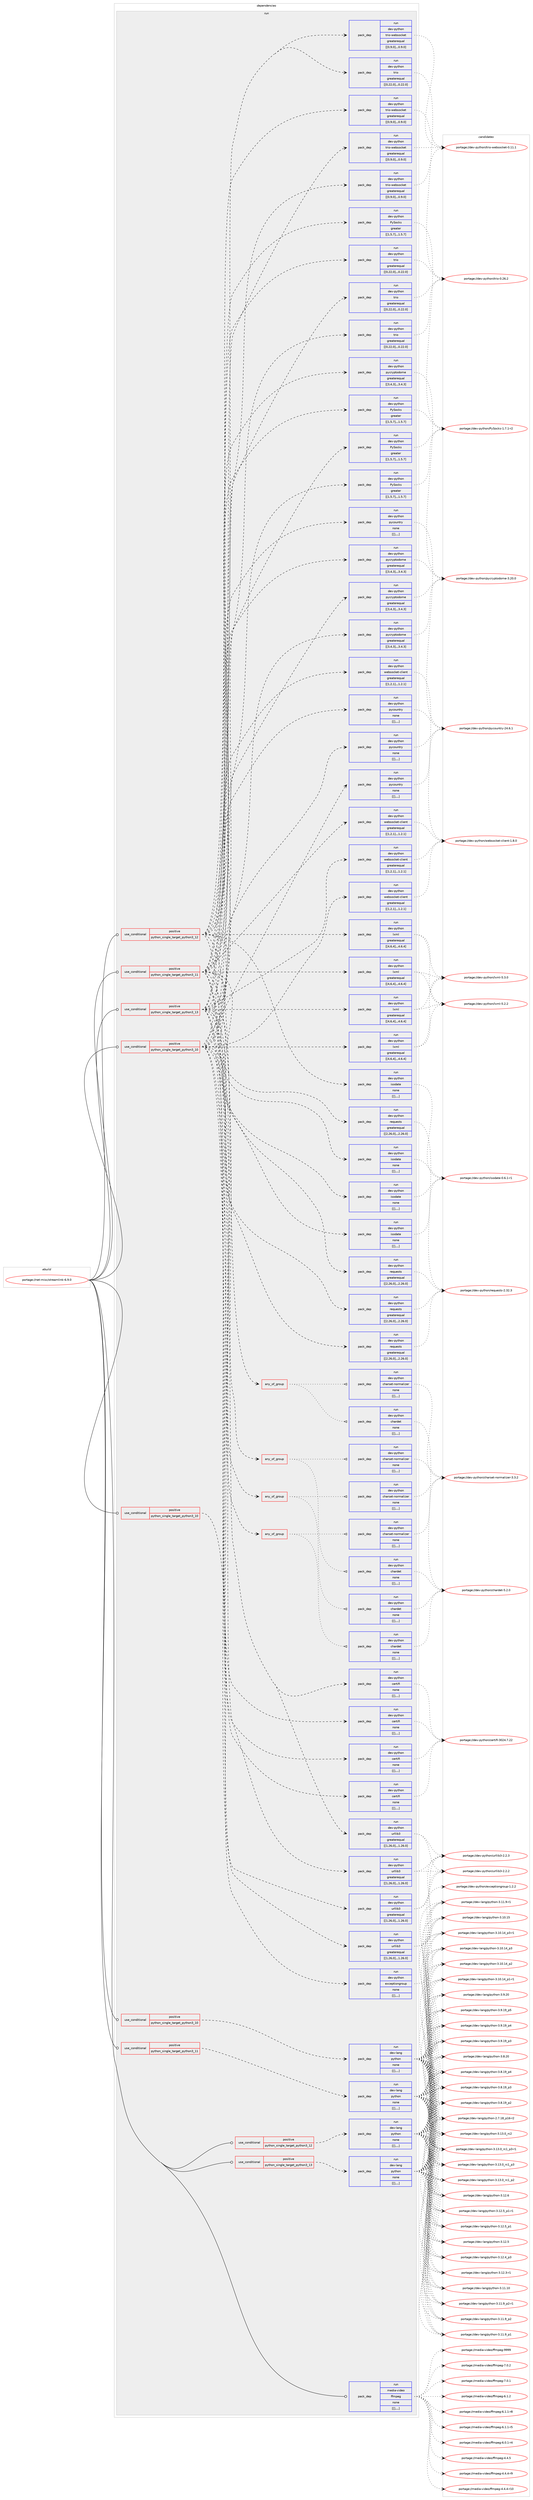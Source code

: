 digraph prolog {

# *************
# Graph options
# *************

newrank=true;
concentrate=true;
compound=true;
graph [rankdir=LR,fontname=Helvetica,fontsize=10,ranksep=1.5];#, ranksep=2.5, nodesep=0.2];
edge  [arrowhead=vee];
node  [fontname=Helvetica,fontsize=10];

# **********
# The ebuild
# **********

subgraph cluster_leftcol {
color=gray;
label=<<i>ebuild</i>>;
id [label="portage://net-misc/streamlink-6.9.0", color=red, width=4, href="../net-misc/streamlink-6.9.0.svg"];
}

# ****************
# The dependencies
# ****************

subgraph cluster_midcol {
color=gray;
label=<<i>dependencies</i>>;
subgraph cluster_compile {
fillcolor="#eeeeee";
style=filled;
label=<<i>compile</i>>;
}
subgraph cluster_compileandrun {
fillcolor="#eeeeee";
style=filled;
label=<<i>compile and run</i>>;
}
subgraph cluster_run {
fillcolor="#eeeeee";
style=filled;
label=<<i>run</i>>;
subgraph cond103161 {
dependency393028 [label=<<TABLE BORDER="0" CELLBORDER="1" CELLSPACING="0" CELLPADDING="4"><TR><TD ROWSPAN="3" CELLPADDING="10">use_conditional</TD></TR><TR><TD>positive</TD></TR><TR><TD>python_single_target_python3_10</TD></TR></TABLE>>, shape=none, color=red];
subgraph pack287003 {
dependency393029 [label=<<TABLE BORDER="0" CELLBORDER="1" CELLSPACING="0" CELLPADDING="4" WIDTH="220"><TR><TD ROWSPAN="6" CELLPADDING="30">pack_dep</TD></TR><TR><TD WIDTH="110">run</TD></TR><TR><TD>dev-lang</TD></TR><TR><TD>python</TD></TR><TR><TD>none</TD></TR><TR><TD>[[],,,,]</TD></TR></TABLE>>, shape=none, color=blue];
}
dependency393028:e -> dependency393029:w [weight=20,style="dashed",arrowhead="vee"];
}
id:e -> dependency393028:w [weight=20,style="solid",arrowhead="odot"];
subgraph cond103162 {
dependency393030 [label=<<TABLE BORDER="0" CELLBORDER="1" CELLSPACING="0" CELLPADDING="4"><TR><TD ROWSPAN="3" CELLPADDING="10">use_conditional</TD></TR><TR><TD>positive</TD></TR><TR><TD>python_single_target_python3_10</TD></TR></TABLE>>, shape=none, color=red];
subgraph pack287004 {
dependency393031 [label=<<TABLE BORDER="0" CELLBORDER="1" CELLSPACING="0" CELLPADDING="4" WIDTH="220"><TR><TD ROWSPAN="6" CELLPADDING="30">pack_dep</TD></TR><TR><TD WIDTH="110">run</TD></TR><TR><TD>dev-python</TD></TR><TR><TD>certifi</TD></TR><TR><TD>none</TD></TR><TR><TD>[[],,,,]</TD></TR></TABLE>>, shape=none, color=blue];
}
dependency393030:e -> dependency393031:w [weight=20,style="dashed",arrowhead="vee"];
subgraph any2675 {
dependency393032 [label=<<TABLE BORDER="0" CELLBORDER="1" CELLSPACING="0" CELLPADDING="4"><TR><TD CELLPADDING="10">any_of_group</TD></TR></TABLE>>, shape=none, color=red];subgraph pack287005 {
dependency393033 [label=<<TABLE BORDER="0" CELLBORDER="1" CELLSPACING="0" CELLPADDING="4" WIDTH="220"><TR><TD ROWSPAN="6" CELLPADDING="30">pack_dep</TD></TR><TR><TD WIDTH="110">run</TD></TR><TR><TD>dev-python</TD></TR><TR><TD>chardet</TD></TR><TR><TD>none</TD></TR><TR><TD>[[],,,,]</TD></TR></TABLE>>, shape=none, color=blue];
}
dependency393032:e -> dependency393033:w [weight=20,style="dotted",arrowhead="oinv"];
subgraph pack287006 {
dependency393034 [label=<<TABLE BORDER="0" CELLBORDER="1" CELLSPACING="0" CELLPADDING="4" WIDTH="220"><TR><TD ROWSPAN="6" CELLPADDING="30">pack_dep</TD></TR><TR><TD WIDTH="110">run</TD></TR><TR><TD>dev-python</TD></TR><TR><TD>charset-normalizer</TD></TR><TR><TD>none</TD></TR><TR><TD>[[],,,,]</TD></TR></TABLE>>, shape=none, color=blue];
}
dependency393032:e -> dependency393034:w [weight=20,style="dotted",arrowhead="oinv"];
}
dependency393030:e -> dependency393032:w [weight=20,style="dashed",arrowhead="vee"];
subgraph pack287007 {
dependency393035 [label=<<TABLE BORDER="0" CELLBORDER="1" CELLSPACING="0" CELLPADDING="4" WIDTH="220"><TR><TD ROWSPAN="6" CELLPADDING="30">pack_dep</TD></TR><TR><TD WIDTH="110">run</TD></TR><TR><TD>dev-python</TD></TR><TR><TD>requests</TD></TR><TR><TD>greaterequal</TD></TR><TR><TD>[[2,26,0],,,2.26.0]</TD></TR></TABLE>>, shape=none, color=blue];
}
dependency393030:e -> dependency393035:w [weight=20,style="dashed",arrowhead="vee"];
subgraph pack287008 {
dependency393036 [label=<<TABLE BORDER="0" CELLBORDER="1" CELLSPACING="0" CELLPADDING="4" WIDTH="220"><TR><TD ROWSPAN="6" CELLPADDING="30">pack_dep</TD></TR><TR><TD WIDTH="110">run</TD></TR><TR><TD>dev-python</TD></TR><TR><TD>isodate</TD></TR><TR><TD>none</TD></TR><TR><TD>[[],,,,]</TD></TR></TABLE>>, shape=none, color=blue];
}
dependency393030:e -> dependency393036:w [weight=20,style="dashed",arrowhead="vee"];
subgraph pack287009 {
dependency393037 [label=<<TABLE BORDER="0" CELLBORDER="1" CELLSPACING="0" CELLPADDING="4" WIDTH="220"><TR><TD ROWSPAN="6" CELLPADDING="30">pack_dep</TD></TR><TR><TD WIDTH="110">run</TD></TR><TR><TD>dev-python</TD></TR><TR><TD>lxml</TD></TR><TR><TD>greaterequal</TD></TR><TR><TD>[[4,6,4],,,4.6.4]</TD></TR></TABLE>>, shape=none, color=blue];
}
dependency393030:e -> dependency393037:w [weight=20,style="dashed",arrowhead="vee"];
subgraph pack287010 {
dependency393038 [label=<<TABLE BORDER="0" CELLBORDER="1" CELLSPACING="0" CELLPADDING="4" WIDTH="220"><TR><TD ROWSPAN="6" CELLPADDING="30">pack_dep</TD></TR><TR><TD WIDTH="110">run</TD></TR><TR><TD>dev-python</TD></TR><TR><TD>websocket-client</TD></TR><TR><TD>greaterequal</TD></TR><TR><TD>[[1,2,1],,,1.2.1]</TD></TR></TABLE>>, shape=none, color=blue];
}
dependency393030:e -> dependency393038:w [weight=20,style="dashed",arrowhead="vee"];
subgraph pack287011 {
dependency393039 [label=<<TABLE BORDER="0" CELLBORDER="1" CELLSPACING="0" CELLPADDING="4" WIDTH="220"><TR><TD ROWSPAN="6" CELLPADDING="30">pack_dep</TD></TR><TR><TD WIDTH="110">run</TD></TR><TR><TD>dev-python</TD></TR><TR><TD>pycountry</TD></TR><TR><TD>none</TD></TR><TR><TD>[[],,,,]</TD></TR></TABLE>>, shape=none, color=blue];
}
dependency393030:e -> dependency393039:w [weight=20,style="dashed",arrowhead="vee"];
subgraph pack287012 {
dependency393040 [label=<<TABLE BORDER="0" CELLBORDER="1" CELLSPACING="0" CELLPADDING="4" WIDTH="220"><TR><TD ROWSPAN="6" CELLPADDING="30">pack_dep</TD></TR><TR><TD WIDTH="110">run</TD></TR><TR><TD>dev-python</TD></TR><TR><TD>pycryptodome</TD></TR><TR><TD>greaterequal</TD></TR><TR><TD>[[3,4,3],,,3.4.3]</TD></TR></TABLE>>, shape=none, color=blue];
}
dependency393030:e -> dependency393040:w [weight=20,style="dashed",arrowhead="vee"];
subgraph pack287013 {
dependency393041 [label=<<TABLE BORDER="0" CELLBORDER="1" CELLSPACING="0" CELLPADDING="4" WIDTH="220"><TR><TD ROWSPAN="6" CELLPADDING="30">pack_dep</TD></TR><TR><TD WIDTH="110">run</TD></TR><TR><TD>dev-python</TD></TR><TR><TD>PySocks</TD></TR><TR><TD>greater</TD></TR><TR><TD>[[1,5,7],,,1.5.7]</TD></TR></TABLE>>, shape=none, color=blue];
}
dependency393030:e -> dependency393041:w [weight=20,style="dashed",arrowhead="vee"];
subgraph pack287014 {
dependency393042 [label=<<TABLE BORDER="0" CELLBORDER="1" CELLSPACING="0" CELLPADDING="4" WIDTH="220"><TR><TD ROWSPAN="6" CELLPADDING="30">pack_dep</TD></TR><TR><TD WIDTH="110">run</TD></TR><TR><TD>dev-python</TD></TR><TR><TD>trio</TD></TR><TR><TD>greaterequal</TD></TR><TR><TD>[[0,22,0],,,0.22.0]</TD></TR></TABLE>>, shape=none, color=blue];
}
dependency393030:e -> dependency393042:w [weight=20,style="dashed",arrowhead="vee"];
subgraph pack287015 {
dependency393043 [label=<<TABLE BORDER="0" CELLBORDER="1" CELLSPACING="0" CELLPADDING="4" WIDTH="220"><TR><TD ROWSPAN="6" CELLPADDING="30">pack_dep</TD></TR><TR><TD WIDTH="110">run</TD></TR><TR><TD>dev-python</TD></TR><TR><TD>trio-websocket</TD></TR><TR><TD>greaterequal</TD></TR><TR><TD>[[0,9,0],,,0.9.0]</TD></TR></TABLE>>, shape=none, color=blue];
}
dependency393030:e -> dependency393043:w [weight=20,style="dashed",arrowhead="vee"];
subgraph pack287016 {
dependency393044 [label=<<TABLE BORDER="0" CELLBORDER="1" CELLSPACING="0" CELLPADDING="4" WIDTH="220"><TR><TD ROWSPAN="6" CELLPADDING="30">pack_dep</TD></TR><TR><TD WIDTH="110">run</TD></TR><TR><TD>dev-python</TD></TR><TR><TD>urllib3</TD></TR><TR><TD>greaterequal</TD></TR><TR><TD>[[1,26,0],,,1.26.0]</TD></TR></TABLE>>, shape=none, color=blue];
}
dependency393030:e -> dependency393044:w [weight=20,style="dashed",arrowhead="vee"];
}
id:e -> dependency393030:w [weight=20,style="solid",arrowhead="odot"];
subgraph cond103163 {
dependency393045 [label=<<TABLE BORDER="0" CELLBORDER="1" CELLSPACING="0" CELLPADDING="4"><TR><TD ROWSPAN="3" CELLPADDING="10">use_conditional</TD></TR><TR><TD>positive</TD></TR><TR><TD>python_single_target_python3_10</TD></TR></TABLE>>, shape=none, color=red];
subgraph pack287017 {
dependency393046 [label=<<TABLE BORDER="0" CELLBORDER="1" CELLSPACING="0" CELLPADDING="4" WIDTH="220"><TR><TD ROWSPAN="6" CELLPADDING="30">pack_dep</TD></TR><TR><TD WIDTH="110">run</TD></TR><TR><TD>dev-python</TD></TR><TR><TD>exceptiongroup</TD></TR><TR><TD>none</TD></TR><TR><TD>[[],,,,]</TD></TR></TABLE>>, shape=none, color=blue];
}
dependency393045:e -> dependency393046:w [weight=20,style="dashed",arrowhead="vee"];
}
id:e -> dependency393045:w [weight=20,style="solid",arrowhead="odot"];
subgraph cond103164 {
dependency393047 [label=<<TABLE BORDER="0" CELLBORDER="1" CELLSPACING="0" CELLPADDING="4"><TR><TD ROWSPAN="3" CELLPADDING="10">use_conditional</TD></TR><TR><TD>positive</TD></TR><TR><TD>python_single_target_python3_11</TD></TR></TABLE>>, shape=none, color=red];
subgraph pack287018 {
dependency393048 [label=<<TABLE BORDER="0" CELLBORDER="1" CELLSPACING="0" CELLPADDING="4" WIDTH="220"><TR><TD ROWSPAN="6" CELLPADDING="30">pack_dep</TD></TR><TR><TD WIDTH="110">run</TD></TR><TR><TD>dev-lang</TD></TR><TR><TD>python</TD></TR><TR><TD>none</TD></TR><TR><TD>[[],,,,]</TD></TR></TABLE>>, shape=none, color=blue];
}
dependency393047:e -> dependency393048:w [weight=20,style="dashed",arrowhead="vee"];
}
id:e -> dependency393047:w [weight=20,style="solid",arrowhead="odot"];
subgraph cond103165 {
dependency393049 [label=<<TABLE BORDER="0" CELLBORDER="1" CELLSPACING="0" CELLPADDING="4"><TR><TD ROWSPAN="3" CELLPADDING="10">use_conditional</TD></TR><TR><TD>positive</TD></TR><TR><TD>python_single_target_python3_11</TD></TR></TABLE>>, shape=none, color=red];
subgraph pack287019 {
dependency393050 [label=<<TABLE BORDER="0" CELLBORDER="1" CELLSPACING="0" CELLPADDING="4" WIDTH="220"><TR><TD ROWSPAN="6" CELLPADDING="30">pack_dep</TD></TR><TR><TD WIDTH="110">run</TD></TR><TR><TD>dev-python</TD></TR><TR><TD>certifi</TD></TR><TR><TD>none</TD></TR><TR><TD>[[],,,,]</TD></TR></TABLE>>, shape=none, color=blue];
}
dependency393049:e -> dependency393050:w [weight=20,style="dashed",arrowhead="vee"];
subgraph any2676 {
dependency393051 [label=<<TABLE BORDER="0" CELLBORDER="1" CELLSPACING="0" CELLPADDING="4"><TR><TD CELLPADDING="10">any_of_group</TD></TR></TABLE>>, shape=none, color=red];subgraph pack287020 {
dependency393052 [label=<<TABLE BORDER="0" CELLBORDER="1" CELLSPACING="0" CELLPADDING="4" WIDTH="220"><TR><TD ROWSPAN="6" CELLPADDING="30">pack_dep</TD></TR><TR><TD WIDTH="110">run</TD></TR><TR><TD>dev-python</TD></TR><TR><TD>chardet</TD></TR><TR><TD>none</TD></TR><TR><TD>[[],,,,]</TD></TR></TABLE>>, shape=none, color=blue];
}
dependency393051:e -> dependency393052:w [weight=20,style="dotted",arrowhead="oinv"];
subgraph pack287021 {
dependency393053 [label=<<TABLE BORDER="0" CELLBORDER="1" CELLSPACING="0" CELLPADDING="4" WIDTH="220"><TR><TD ROWSPAN="6" CELLPADDING="30">pack_dep</TD></TR><TR><TD WIDTH="110">run</TD></TR><TR><TD>dev-python</TD></TR><TR><TD>charset-normalizer</TD></TR><TR><TD>none</TD></TR><TR><TD>[[],,,,]</TD></TR></TABLE>>, shape=none, color=blue];
}
dependency393051:e -> dependency393053:w [weight=20,style="dotted",arrowhead="oinv"];
}
dependency393049:e -> dependency393051:w [weight=20,style="dashed",arrowhead="vee"];
subgraph pack287022 {
dependency393054 [label=<<TABLE BORDER="0" CELLBORDER="1" CELLSPACING="0" CELLPADDING="4" WIDTH="220"><TR><TD ROWSPAN="6" CELLPADDING="30">pack_dep</TD></TR><TR><TD WIDTH="110">run</TD></TR><TR><TD>dev-python</TD></TR><TR><TD>requests</TD></TR><TR><TD>greaterequal</TD></TR><TR><TD>[[2,26,0],,,2.26.0]</TD></TR></TABLE>>, shape=none, color=blue];
}
dependency393049:e -> dependency393054:w [weight=20,style="dashed",arrowhead="vee"];
subgraph pack287023 {
dependency393055 [label=<<TABLE BORDER="0" CELLBORDER="1" CELLSPACING="0" CELLPADDING="4" WIDTH="220"><TR><TD ROWSPAN="6" CELLPADDING="30">pack_dep</TD></TR><TR><TD WIDTH="110">run</TD></TR><TR><TD>dev-python</TD></TR><TR><TD>isodate</TD></TR><TR><TD>none</TD></TR><TR><TD>[[],,,,]</TD></TR></TABLE>>, shape=none, color=blue];
}
dependency393049:e -> dependency393055:w [weight=20,style="dashed",arrowhead="vee"];
subgraph pack287024 {
dependency393056 [label=<<TABLE BORDER="0" CELLBORDER="1" CELLSPACING="0" CELLPADDING="4" WIDTH="220"><TR><TD ROWSPAN="6" CELLPADDING="30">pack_dep</TD></TR><TR><TD WIDTH="110">run</TD></TR><TR><TD>dev-python</TD></TR><TR><TD>lxml</TD></TR><TR><TD>greaterequal</TD></TR><TR><TD>[[4,6,4],,,4.6.4]</TD></TR></TABLE>>, shape=none, color=blue];
}
dependency393049:e -> dependency393056:w [weight=20,style="dashed",arrowhead="vee"];
subgraph pack287025 {
dependency393057 [label=<<TABLE BORDER="0" CELLBORDER="1" CELLSPACING="0" CELLPADDING="4" WIDTH="220"><TR><TD ROWSPAN="6" CELLPADDING="30">pack_dep</TD></TR><TR><TD WIDTH="110">run</TD></TR><TR><TD>dev-python</TD></TR><TR><TD>websocket-client</TD></TR><TR><TD>greaterequal</TD></TR><TR><TD>[[1,2,1],,,1.2.1]</TD></TR></TABLE>>, shape=none, color=blue];
}
dependency393049:e -> dependency393057:w [weight=20,style="dashed",arrowhead="vee"];
subgraph pack287026 {
dependency393058 [label=<<TABLE BORDER="0" CELLBORDER="1" CELLSPACING="0" CELLPADDING="4" WIDTH="220"><TR><TD ROWSPAN="6" CELLPADDING="30">pack_dep</TD></TR><TR><TD WIDTH="110">run</TD></TR><TR><TD>dev-python</TD></TR><TR><TD>pycountry</TD></TR><TR><TD>none</TD></TR><TR><TD>[[],,,,]</TD></TR></TABLE>>, shape=none, color=blue];
}
dependency393049:e -> dependency393058:w [weight=20,style="dashed",arrowhead="vee"];
subgraph pack287027 {
dependency393059 [label=<<TABLE BORDER="0" CELLBORDER="1" CELLSPACING="0" CELLPADDING="4" WIDTH="220"><TR><TD ROWSPAN="6" CELLPADDING="30">pack_dep</TD></TR><TR><TD WIDTH="110">run</TD></TR><TR><TD>dev-python</TD></TR><TR><TD>pycryptodome</TD></TR><TR><TD>greaterequal</TD></TR><TR><TD>[[3,4,3],,,3.4.3]</TD></TR></TABLE>>, shape=none, color=blue];
}
dependency393049:e -> dependency393059:w [weight=20,style="dashed",arrowhead="vee"];
subgraph pack287028 {
dependency393060 [label=<<TABLE BORDER="0" CELLBORDER="1" CELLSPACING="0" CELLPADDING="4" WIDTH="220"><TR><TD ROWSPAN="6" CELLPADDING="30">pack_dep</TD></TR><TR><TD WIDTH="110">run</TD></TR><TR><TD>dev-python</TD></TR><TR><TD>PySocks</TD></TR><TR><TD>greater</TD></TR><TR><TD>[[1,5,7],,,1.5.7]</TD></TR></TABLE>>, shape=none, color=blue];
}
dependency393049:e -> dependency393060:w [weight=20,style="dashed",arrowhead="vee"];
subgraph pack287029 {
dependency393061 [label=<<TABLE BORDER="0" CELLBORDER="1" CELLSPACING="0" CELLPADDING="4" WIDTH="220"><TR><TD ROWSPAN="6" CELLPADDING="30">pack_dep</TD></TR><TR><TD WIDTH="110">run</TD></TR><TR><TD>dev-python</TD></TR><TR><TD>trio</TD></TR><TR><TD>greaterequal</TD></TR><TR><TD>[[0,22,0],,,0.22.0]</TD></TR></TABLE>>, shape=none, color=blue];
}
dependency393049:e -> dependency393061:w [weight=20,style="dashed",arrowhead="vee"];
subgraph pack287030 {
dependency393062 [label=<<TABLE BORDER="0" CELLBORDER="1" CELLSPACING="0" CELLPADDING="4" WIDTH="220"><TR><TD ROWSPAN="6" CELLPADDING="30">pack_dep</TD></TR><TR><TD WIDTH="110">run</TD></TR><TR><TD>dev-python</TD></TR><TR><TD>trio-websocket</TD></TR><TR><TD>greaterequal</TD></TR><TR><TD>[[0,9,0],,,0.9.0]</TD></TR></TABLE>>, shape=none, color=blue];
}
dependency393049:e -> dependency393062:w [weight=20,style="dashed",arrowhead="vee"];
subgraph pack287031 {
dependency393063 [label=<<TABLE BORDER="0" CELLBORDER="1" CELLSPACING="0" CELLPADDING="4" WIDTH="220"><TR><TD ROWSPAN="6" CELLPADDING="30">pack_dep</TD></TR><TR><TD WIDTH="110">run</TD></TR><TR><TD>dev-python</TD></TR><TR><TD>urllib3</TD></TR><TR><TD>greaterequal</TD></TR><TR><TD>[[1,26,0],,,1.26.0]</TD></TR></TABLE>>, shape=none, color=blue];
}
dependency393049:e -> dependency393063:w [weight=20,style="dashed",arrowhead="vee"];
}
id:e -> dependency393049:w [weight=20,style="solid",arrowhead="odot"];
subgraph cond103166 {
dependency393064 [label=<<TABLE BORDER="0" CELLBORDER="1" CELLSPACING="0" CELLPADDING="4"><TR><TD ROWSPAN="3" CELLPADDING="10">use_conditional</TD></TR><TR><TD>positive</TD></TR><TR><TD>python_single_target_python3_12</TD></TR></TABLE>>, shape=none, color=red];
subgraph pack287032 {
dependency393065 [label=<<TABLE BORDER="0" CELLBORDER="1" CELLSPACING="0" CELLPADDING="4" WIDTH="220"><TR><TD ROWSPAN="6" CELLPADDING="30">pack_dep</TD></TR><TR><TD WIDTH="110">run</TD></TR><TR><TD>dev-lang</TD></TR><TR><TD>python</TD></TR><TR><TD>none</TD></TR><TR><TD>[[],,,,]</TD></TR></TABLE>>, shape=none, color=blue];
}
dependency393064:e -> dependency393065:w [weight=20,style="dashed",arrowhead="vee"];
}
id:e -> dependency393064:w [weight=20,style="solid",arrowhead="odot"];
subgraph cond103167 {
dependency393066 [label=<<TABLE BORDER="0" CELLBORDER="1" CELLSPACING="0" CELLPADDING="4"><TR><TD ROWSPAN="3" CELLPADDING="10">use_conditional</TD></TR><TR><TD>positive</TD></TR><TR><TD>python_single_target_python3_12</TD></TR></TABLE>>, shape=none, color=red];
subgraph pack287033 {
dependency393067 [label=<<TABLE BORDER="0" CELLBORDER="1" CELLSPACING="0" CELLPADDING="4" WIDTH="220"><TR><TD ROWSPAN="6" CELLPADDING="30">pack_dep</TD></TR><TR><TD WIDTH="110">run</TD></TR><TR><TD>dev-python</TD></TR><TR><TD>certifi</TD></TR><TR><TD>none</TD></TR><TR><TD>[[],,,,]</TD></TR></TABLE>>, shape=none, color=blue];
}
dependency393066:e -> dependency393067:w [weight=20,style="dashed",arrowhead="vee"];
subgraph any2677 {
dependency393068 [label=<<TABLE BORDER="0" CELLBORDER="1" CELLSPACING="0" CELLPADDING="4"><TR><TD CELLPADDING="10">any_of_group</TD></TR></TABLE>>, shape=none, color=red];subgraph pack287034 {
dependency393069 [label=<<TABLE BORDER="0" CELLBORDER="1" CELLSPACING="0" CELLPADDING="4" WIDTH="220"><TR><TD ROWSPAN="6" CELLPADDING="30">pack_dep</TD></TR><TR><TD WIDTH="110">run</TD></TR><TR><TD>dev-python</TD></TR><TR><TD>chardet</TD></TR><TR><TD>none</TD></TR><TR><TD>[[],,,,]</TD></TR></TABLE>>, shape=none, color=blue];
}
dependency393068:e -> dependency393069:w [weight=20,style="dotted",arrowhead="oinv"];
subgraph pack287035 {
dependency393070 [label=<<TABLE BORDER="0" CELLBORDER="1" CELLSPACING="0" CELLPADDING="4" WIDTH="220"><TR><TD ROWSPAN="6" CELLPADDING="30">pack_dep</TD></TR><TR><TD WIDTH="110">run</TD></TR><TR><TD>dev-python</TD></TR><TR><TD>charset-normalizer</TD></TR><TR><TD>none</TD></TR><TR><TD>[[],,,,]</TD></TR></TABLE>>, shape=none, color=blue];
}
dependency393068:e -> dependency393070:w [weight=20,style="dotted",arrowhead="oinv"];
}
dependency393066:e -> dependency393068:w [weight=20,style="dashed",arrowhead="vee"];
subgraph pack287036 {
dependency393071 [label=<<TABLE BORDER="0" CELLBORDER="1" CELLSPACING="0" CELLPADDING="4" WIDTH="220"><TR><TD ROWSPAN="6" CELLPADDING="30">pack_dep</TD></TR><TR><TD WIDTH="110">run</TD></TR><TR><TD>dev-python</TD></TR><TR><TD>requests</TD></TR><TR><TD>greaterequal</TD></TR><TR><TD>[[2,26,0],,,2.26.0]</TD></TR></TABLE>>, shape=none, color=blue];
}
dependency393066:e -> dependency393071:w [weight=20,style="dashed",arrowhead="vee"];
subgraph pack287037 {
dependency393072 [label=<<TABLE BORDER="0" CELLBORDER="1" CELLSPACING="0" CELLPADDING="4" WIDTH="220"><TR><TD ROWSPAN="6" CELLPADDING="30">pack_dep</TD></TR><TR><TD WIDTH="110">run</TD></TR><TR><TD>dev-python</TD></TR><TR><TD>isodate</TD></TR><TR><TD>none</TD></TR><TR><TD>[[],,,,]</TD></TR></TABLE>>, shape=none, color=blue];
}
dependency393066:e -> dependency393072:w [weight=20,style="dashed",arrowhead="vee"];
subgraph pack287038 {
dependency393073 [label=<<TABLE BORDER="0" CELLBORDER="1" CELLSPACING="0" CELLPADDING="4" WIDTH="220"><TR><TD ROWSPAN="6" CELLPADDING="30">pack_dep</TD></TR><TR><TD WIDTH="110">run</TD></TR><TR><TD>dev-python</TD></TR><TR><TD>lxml</TD></TR><TR><TD>greaterequal</TD></TR><TR><TD>[[4,6,4],,,4.6.4]</TD></TR></TABLE>>, shape=none, color=blue];
}
dependency393066:e -> dependency393073:w [weight=20,style="dashed",arrowhead="vee"];
subgraph pack287039 {
dependency393074 [label=<<TABLE BORDER="0" CELLBORDER="1" CELLSPACING="0" CELLPADDING="4" WIDTH="220"><TR><TD ROWSPAN="6" CELLPADDING="30">pack_dep</TD></TR><TR><TD WIDTH="110">run</TD></TR><TR><TD>dev-python</TD></TR><TR><TD>websocket-client</TD></TR><TR><TD>greaterequal</TD></TR><TR><TD>[[1,2,1],,,1.2.1]</TD></TR></TABLE>>, shape=none, color=blue];
}
dependency393066:e -> dependency393074:w [weight=20,style="dashed",arrowhead="vee"];
subgraph pack287040 {
dependency393075 [label=<<TABLE BORDER="0" CELLBORDER="1" CELLSPACING="0" CELLPADDING="4" WIDTH="220"><TR><TD ROWSPAN="6" CELLPADDING="30">pack_dep</TD></TR><TR><TD WIDTH="110">run</TD></TR><TR><TD>dev-python</TD></TR><TR><TD>pycountry</TD></TR><TR><TD>none</TD></TR><TR><TD>[[],,,,]</TD></TR></TABLE>>, shape=none, color=blue];
}
dependency393066:e -> dependency393075:w [weight=20,style="dashed",arrowhead="vee"];
subgraph pack287041 {
dependency393076 [label=<<TABLE BORDER="0" CELLBORDER="1" CELLSPACING="0" CELLPADDING="4" WIDTH="220"><TR><TD ROWSPAN="6" CELLPADDING="30">pack_dep</TD></TR><TR><TD WIDTH="110">run</TD></TR><TR><TD>dev-python</TD></TR><TR><TD>pycryptodome</TD></TR><TR><TD>greaterequal</TD></TR><TR><TD>[[3,4,3],,,3.4.3]</TD></TR></TABLE>>, shape=none, color=blue];
}
dependency393066:e -> dependency393076:w [weight=20,style="dashed",arrowhead="vee"];
subgraph pack287042 {
dependency393077 [label=<<TABLE BORDER="0" CELLBORDER="1" CELLSPACING="0" CELLPADDING="4" WIDTH="220"><TR><TD ROWSPAN="6" CELLPADDING="30">pack_dep</TD></TR><TR><TD WIDTH="110">run</TD></TR><TR><TD>dev-python</TD></TR><TR><TD>PySocks</TD></TR><TR><TD>greater</TD></TR><TR><TD>[[1,5,7],,,1.5.7]</TD></TR></TABLE>>, shape=none, color=blue];
}
dependency393066:e -> dependency393077:w [weight=20,style="dashed",arrowhead="vee"];
subgraph pack287043 {
dependency393078 [label=<<TABLE BORDER="0" CELLBORDER="1" CELLSPACING="0" CELLPADDING="4" WIDTH="220"><TR><TD ROWSPAN="6" CELLPADDING="30">pack_dep</TD></TR><TR><TD WIDTH="110">run</TD></TR><TR><TD>dev-python</TD></TR><TR><TD>trio</TD></TR><TR><TD>greaterequal</TD></TR><TR><TD>[[0,22,0],,,0.22.0]</TD></TR></TABLE>>, shape=none, color=blue];
}
dependency393066:e -> dependency393078:w [weight=20,style="dashed",arrowhead="vee"];
subgraph pack287044 {
dependency393079 [label=<<TABLE BORDER="0" CELLBORDER="1" CELLSPACING="0" CELLPADDING="4" WIDTH="220"><TR><TD ROWSPAN="6" CELLPADDING="30">pack_dep</TD></TR><TR><TD WIDTH="110">run</TD></TR><TR><TD>dev-python</TD></TR><TR><TD>trio-websocket</TD></TR><TR><TD>greaterequal</TD></TR><TR><TD>[[0,9,0],,,0.9.0]</TD></TR></TABLE>>, shape=none, color=blue];
}
dependency393066:e -> dependency393079:w [weight=20,style="dashed",arrowhead="vee"];
subgraph pack287045 {
dependency393080 [label=<<TABLE BORDER="0" CELLBORDER="1" CELLSPACING="0" CELLPADDING="4" WIDTH="220"><TR><TD ROWSPAN="6" CELLPADDING="30">pack_dep</TD></TR><TR><TD WIDTH="110">run</TD></TR><TR><TD>dev-python</TD></TR><TR><TD>urllib3</TD></TR><TR><TD>greaterequal</TD></TR><TR><TD>[[1,26,0],,,1.26.0]</TD></TR></TABLE>>, shape=none, color=blue];
}
dependency393066:e -> dependency393080:w [weight=20,style="dashed",arrowhead="vee"];
}
id:e -> dependency393066:w [weight=20,style="solid",arrowhead="odot"];
subgraph cond103168 {
dependency393081 [label=<<TABLE BORDER="0" CELLBORDER="1" CELLSPACING="0" CELLPADDING="4"><TR><TD ROWSPAN="3" CELLPADDING="10">use_conditional</TD></TR><TR><TD>positive</TD></TR><TR><TD>python_single_target_python3_13</TD></TR></TABLE>>, shape=none, color=red];
subgraph pack287046 {
dependency393082 [label=<<TABLE BORDER="0" CELLBORDER="1" CELLSPACING="0" CELLPADDING="4" WIDTH="220"><TR><TD ROWSPAN="6" CELLPADDING="30">pack_dep</TD></TR><TR><TD WIDTH="110">run</TD></TR><TR><TD>dev-lang</TD></TR><TR><TD>python</TD></TR><TR><TD>none</TD></TR><TR><TD>[[],,,,]</TD></TR></TABLE>>, shape=none, color=blue];
}
dependency393081:e -> dependency393082:w [weight=20,style="dashed",arrowhead="vee"];
}
id:e -> dependency393081:w [weight=20,style="solid",arrowhead="odot"];
subgraph cond103169 {
dependency393083 [label=<<TABLE BORDER="0" CELLBORDER="1" CELLSPACING="0" CELLPADDING="4"><TR><TD ROWSPAN="3" CELLPADDING="10">use_conditional</TD></TR><TR><TD>positive</TD></TR><TR><TD>python_single_target_python3_13</TD></TR></TABLE>>, shape=none, color=red];
subgraph pack287047 {
dependency393084 [label=<<TABLE BORDER="0" CELLBORDER="1" CELLSPACING="0" CELLPADDING="4" WIDTH="220"><TR><TD ROWSPAN="6" CELLPADDING="30">pack_dep</TD></TR><TR><TD WIDTH="110">run</TD></TR><TR><TD>dev-python</TD></TR><TR><TD>certifi</TD></TR><TR><TD>none</TD></TR><TR><TD>[[],,,,]</TD></TR></TABLE>>, shape=none, color=blue];
}
dependency393083:e -> dependency393084:w [weight=20,style="dashed",arrowhead="vee"];
subgraph any2678 {
dependency393085 [label=<<TABLE BORDER="0" CELLBORDER="1" CELLSPACING="0" CELLPADDING="4"><TR><TD CELLPADDING="10">any_of_group</TD></TR></TABLE>>, shape=none, color=red];subgraph pack287048 {
dependency393086 [label=<<TABLE BORDER="0" CELLBORDER="1" CELLSPACING="0" CELLPADDING="4" WIDTH="220"><TR><TD ROWSPAN="6" CELLPADDING="30">pack_dep</TD></TR><TR><TD WIDTH="110">run</TD></TR><TR><TD>dev-python</TD></TR><TR><TD>chardet</TD></TR><TR><TD>none</TD></TR><TR><TD>[[],,,,]</TD></TR></TABLE>>, shape=none, color=blue];
}
dependency393085:e -> dependency393086:w [weight=20,style="dotted",arrowhead="oinv"];
subgraph pack287049 {
dependency393087 [label=<<TABLE BORDER="0" CELLBORDER="1" CELLSPACING="0" CELLPADDING="4" WIDTH="220"><TR><TD ROWSPAN="6" CELLPADDING="30">pack_dep</TD></TR><TR><TD WIDTH="110">run</TD></TR><TR><TD>dev-python</TD></TR><TR><TD>charset-normalizer</TD></TR><TR><TD>none</TD></TR><TR><TD>[[],,,,]</TD></TR></TABLE>>, shape=none, color=blue];
}
dependency393085:e -> dependency393087:w [weight=20,style="dotted",arrowhead="oinv"];
}
dependency393083:e -> dependency393085:w [weight=20,style="dashed",arrowhead="vee"];
subgraph pack287050 {
dependency393088 [label=<<TABLE BORDER="0" CELLBORDER="1" CELLSPACING="0" CELLPADDING="4" WIDTH="220"><TR><TD ROWSPAN="6" CELLPADDING="30">pack_dep</TD></TR><TR><TD WIDTH="110">run</TD></TR><TR><TD>dev-python</TD></TR><TR><TD>requests</TD></TR><TR><TD>greaterequal</TD></TR><TR><TD>[[2,26,0],,,2.26.0]</TD></TR></TABLE>>, shape=none, color=blue];
}
dependency393083:e -> dependency393088:w [weight=20,style="dashed",arrowhead="vee"];
subgraph pack287051 {
dependency393089 [label=<<TABLE BORDER="0" CELLBORDER="1" CELLSPACING="0" CELLPADDING="4" WIDTH="220"><TR><TD ROWSPAN="6" CELLPADDING="30">pack_dep</TD></TR><TR><TD WIDTH="110">run</TD></TR><TR><TD>dev-python</TD></TR><TR><TD>isodate</TD></TR><TR><TD>none</TD></TR><TR><TD>[[],,,,]</TD></TR></TABLE>>, shape=none, color=blue];
}
dependency393083:e -> dependency393089:w [weight=20,style="dashed",arrowhead="vee"];
subgraph pack287052 {
dependency393090 [label=<<TABLE BORDER="0" CELLBORDER="1" CELLSPACING="0" CELLPADDING="4" WIDTH="220"><TR><TD ROWSPAN="6" CELLPADDING="30">pack_dep</TD></TR><TR><TD WIDTH="110">run</TD></TR><TR><TD>dev-python</TD></TR><TR><TD>lxml</TD></TR><TR><TD>greaterequal</TD></TR><TR><TD>[[4,6,4],,,4.6.4]</TD></TR></TABLE>>, shape=none, color=blue];
}
dependency393083:e -> dependency393090:w [weight=20,style="dashed",arrowhead="vee"];
subgraph pack287053 {
dependency393091 [label=<<TABLE BORDER="0" CELLBORDER="1" CELLSPACING="0" CELLPADDING="4" WIDTH="220"><TR><TD ROWSPAN="6" CELLPADDING="30">pack_dep</TD></TR><TR><TD WIDTH="110">run</TD></TR><TR><TD>dev-python</TD></TR><TR><TD>websocket-client</TD></TR><TR><TD>greaterequal</TD></TR><TR><TD>[[1,2,1],,,1.2.1]</TD></TR></TABLE>>, shape=none, color=blue];
}
dependency393083:e -> dependency393091:w [weight=20,style="dashed",arrowhead="vee"];
subgraph pack287054 {
dependency393092 [label=<<TABLE BORDER="0" CELLBORDER="1" CELLSPACING="0" CELLPADDING="4" WIDTH="220"><TR><TD ROWSPAN="6" CELLPADDING="30">pack_dep</TD></TR><TR><TD WIDTH="110">run</TD></TR><TR><TD>dev-python</TD></TR><TR><TD>pycountry</TD></TR><TR><TD>none</TD></TR><TR><TD>[[],,,,]</TD></TR></TABLE>>, shape=none, color=blue];
}
dependency393083:e -> dependency393092:w [weight=20,style="dashed",arrowhead="vee"];
subgraph pack287055 {
dependency393093 [label=<<TABLE BORDER="0" CELLBORDER="1" CELLSPACING="0" CELLPADDING="4" WIDTH="220"><TR><TD ROWSPAN="6" CELLPADDING="30">pack_dep</TD></TR><TR><TD WIDTH="110">run</TD></TR><TR><TD>dev-python</TD></TR><TR><TD>pycryptodome</TD></TR><TR><TD>greaterequal</TD></TR><TR><TD>[[3,4,3],,,3.4.3]</TD></TR></TABLE>>, shape=none, color=blue];
}
dependency393083:e -> dependency393093:w [weight=20,style="dashed",arrowhead="vee"];
subgraph pack287056 {
dependency393094 [label=<<TABLE BORDER="0" CELLBORDER="1" CELLSPACING="0" CELLPADDING="4" WIDTH="220"><TR><TD ROWSPAN="6" CELLPADDING="30">pack_dep</TD></TR><TR><TD WIDTH="110">run</TD></TR><TR><TD>dev-python</TD></TR><TR><TD>PySocks</TD></TR><TR><TD>greater</TD></TR><TR><TD>[[1,5,7],,,1.5.7]</TD></TR></TABLE>>, shape=none, color=blue];
}
dependency393083:e -> dependency393094:w [weight=20,style="dashed",arrowhead="vee"];
subgraph pack287057 {
dependency393095 [label=<<TABLE BORDER="0" CELLBORDER="1" CELLSPACING="0" CELLPADDING="4" WIDTH="220"><TR><TD ROWSPAN="6" CELLPADDING="30">pack_dep</TD></TR><TR><TD WIDTH="110">run</TD></TR><TR><TD>dev-python</TD></TR><TR><TD>trio</TD></TR><TR><TD>greaterequal</TD></TR><TR><TD>[[0,22,0],,,0.22.0]</TD></TR></TABLE>>, shape=none, color=blue];
}
dependency393083:e -> dependency393095:w [weight=20,style="dashed",arrowhead="vee"];
subgraph pack287058 {
dependency393096 [label=<<TABLE BORDER="0" CELLBORDER="1" CELLSPACING="0" CELLPADDING="4" WIDTH="220"><TR><TD ROWSPAN="6" CELLPADDING="30">pack_dep</TD></TR><TR><TD WIDTH="110">run</TD></TR><TR><TD>dev-python</TD></TR><TR><TD>trio-websocket</TD></TR><TR><TD>greaterequal</TD></TR><TR><TD>[[0,9,0],,,0.9.0]</TD></TR></TABLE>>, shape=none, color=blue];
}
dependency393083:e -> dependency393096:w [weight=20,style="dashed",arrowhead="vee"];
subgraph pack287059 {
dependency393097 [label=<<TABLE BORDER="0" CELLBORDER="1" CELLSPACING="0" CELLPADDING="4" WIDTH="220"><TR><TD ROWSPAN="6" CELLPADDING="30">pack_dep</TD></TR><TR><TD WIDTH="110">run</TD></TR><TR><TD>dev-python</TD></TR><TR><TD>urllib3</TD></TR><TR><TD>greaterequal</TD></TR><TR><TD>[[1,26,0],,,1.26.0]</TD></TR></TABLE>>, shape=none, color=blue];
}
dependency393083:e -> dependency393097:w [weight=20,style="dashed",arrowhead="vee"];
}
id:e -> dependency393083:w [weight=20,style="solid",arrowhead="odot"];
subgraph pack287060 {
dependency393098 [label=<<TABLE BORDER="0" CELLBORDER="1" CELLSPACING="0" CELLPADDING="4" WIDTH="220"><TR><TD ROWSPAN="6" CELLPADDING="30">pack_dep</TD></TR><TR><TD WIDTH="110">run</TD></TR><TR><TD>media-video</TD></TR><TR><TD>ffmpeg</TD></TR><TR><TD>none</TD></TR><TR><TD>[[],,,,]</TD></TR></TABLE>>, shape=none, color=blue];
}
id:e -> dependency393098:w [weight=20,style="solid",arrowhead="odot"];
}
}

# **************
# The candidates
# **************

subgraph cluster_choices {
rank=same;
color=gray;
label=<<i>candidates</i>>;

subgraph choice287003 {
color=black;
nodesep=1;
choice10010111845108971101034711212111610411111045514649514648951149950 [label="portage://dev-lang/python-3.13.0_rc2", color=red, width=4,href="../dev-lang/python-3.13.0_rc2.svg"];
choice1001011184510897110103471121211161041111104551464951464895114994995112514511449 [label="portage://dev-lang/python-3.13.0_rc1_p3-r1", color=red, width=4,href="../dev-lang/python-3.13.0_rc1_p3-r1.svg"];
choice100101118451089711010347112121116104111110455146495146489511499499511251 [label="portage://dev-lang/python-3.13.0_rc1_p3", color=red, width=4,href="../dev-lang/python-3.13.0_rc1_p3.svg"];
choice100101118451089711010347112121116104111110455146495146489511499499511250 [label="portage://dev-lang/python-3.13.0_rc1_p2", color=red, width=4,href="../dev-lang/python-3.13.0_rc1_p2.svg"];
choice10010111845108971101034711212111610411111045514649504654 [label="portage://dev-lang/python-3.12.6", color=red, width=4,href="../dev-lang/python-3.12.6.svg"];
choice1001011184510897110103471121211161041111104551464950465395112494511449 [label="portage://dev-lang/python-3.12.5_p1-r1", color=red, width=4,href="../dev-lang/python-3.12.5_p1-r1.svg"];
choice100101118451089711010347112121116104111110455146495046539511249 [label="portage://dev-lang/python-3.12.5_p1", color=red, width=4,href="../dev-lang/python-3.12.5_p1.svg"];
choice10010111845108971101034711212111610411111045514649504653 [label="portage://dev-lang/python-3.12.5", color=red, width=4,href="../dev-lang/python-3.12.5.svg"];
choice100101118451089711010347112121116104111110455146495046529511251 [label="portage://dev-lang/python-3.12.4_p3", color=red, width=4,href="../dev-lang/python-3.12.4_p3.svg"];
choice100101118451089711010347112121116104111110455146495046514511449 [label="portage://dev-lang/python-3.12.3-r1", color=red, width=4,href="../dev-lang/python-3.12.3-r1.svg"];
choice1001011184510897110103471121211161041111104551464949464948 [label="portage://dev-lang/python-3.11.10", color=red, width=4,href="../dev-lang/python-3.11.10.svg"];
choice1001011184510897110103471121211161041111104551464949465795112504511449 [label="portage://dev-lang/python-3.11.9_p2-r1", color=red, width=4,href="../dev-lang/python-3.11.9_p2-r1.svg"];
choice100101118451089711010347112121116104111110455146494946579511250 [label="portage://dev-lang/python-3.11.9_p2", color=red, width=4,href="../dev-lang/python-3.11.9_p2.svg"];
choice100101118451089711010347112121116104111110455146494946579511249 [label="portage://dev-lang/python-3.11.9_p1", color=red, width=4,href="../dev-lang/python-3.11.9_p1.svg"];
choice100101118451089711010347112121116104111110455146494946574511449 [label="portage://dev-lang/python-3.11.9-r1", color=red, width=4,href="../dev-lang/python-3.11.9-r1.svg"];
choice1001011184510897110103471121211161041111104551464948464953 [label="portage://dev-lang/python-3.10.15", color=red, width=4,href="../dev-lang/python-3.10.15.svg"];
choice100101118451089711010347112121116104111110455146494846495295112514511449 [label="portage://dev-lang/python-3.10.14_p3-r1", color=red, width=4,href="../dev-lang/python-3.10.14_p3-r1.svg"];
choice10010111845108971101034711212111610411111045514649484649529511251 [label="portage://dev-lang/python-3.10.14_p3", color=red, width=4,href="../dev-lang/python-3.10.14_p3.svg"];
choice10010111845108971101034711212111610411111045514649484649529511250 [label="portage://dev-lang/python-3.10.14_p2", color=red, width=4,href="../dev-lang/python-3.10.14_p2.svg"];
choice100101118451089711010347112121116104111110455146494846495295112494511449 [label="portage://dev-lang/python-3.10.14_p1-r1", color=red, width=4,href="../dev-lang/python-3.10.14_p1-r1.svg"];
choice10010111845108971101034711212111610411111045514657465048 [label="portage://dev-lang/python-3.9.20", color=red, width=4,href="../dev-lang/python-3.9.20.svg"];
choice100101118451089711010347112121116104111110455146574649579511253 [label="portage://dev-lang/python-3.9.19_p5", color=red, width=4,href="../dev-lang/python-3.9.19_p5.svg"];
choice100101118451089711010347112121116104111110455146574649579511252 [label="portage://dev-lang/python-3.9.19_p4", color=red, width=4,href="../dev-lang/python-3.9.19_p4.svg"];
choice100101118451089711010347112121116104111110455146574649579511251 [label="portage://dev-lang/python-3.9.19_p3", color=red, width=4,href="../dev-lang/python-3.9.19_p3.svg"];
choice10010111845108971101034711212111610411111045514656465048 [label="portage://dev-lang/python-3.8.20", color=red, width=4,href="../dev-lang/python-3.8.20.svg"];
choice100101118451089711010347112121116104111110455146564649579511252 [label="portage://dev-lang/python-3.8.19_p4", color=red, width=4,href="../dev-lang/python-3.8.19_p4.svg"];
choice100101118451089711010347112121116104111110455146564649579511251 [label="portage://dev-lang/python-3.8.19_p3", color=red, width=4,href="../dev-lang/python-3.8.19_p3.svg"];
choice100101118451089711010347112121116104111110455146564649579511250 [label="portage://dev-lang/python-3.8.19_p2", color=red, width=4,href="../dev-lang/python-3.8.19_p2.svg"];
choice100101118451089711010347112121116104111110455046554649569511249544511450 [label="portage://dev-lang/python-2.7.18_p16-r2", color=red, width=4,href="../dev-lang/python-2.7.18_p16-r2.svg"];
dependency393029:e -> choice10010111845108971101034711212111610411111045514649514648951149950:w [style=dotted,weight="100"];
dependency393029:e -> choice1001011184510897110103471121211161041111104551464951464895114994995112514511449:w [style=dotted,weight="100"];
dependency393029:e -> choice100101118451089711010347112121116104111110455146495146489511499499511251:w [style=dotted,weight="100"];
dependency393029:e -> choice100101118451089711010347112121116104111110455146495146489511499499511250:w [style=dotted,weight="100"];
dependency393029:e -> choice10010111845108971101034711212111610411111045514649504654:w [style=dotted,weight="100"];
dependency393029:e -> choice1001011184510897110103471121211161041111104551464950465395112494511449:w [style=dotted,weight="100"];
dependency393029:e -> choice100101118451089711010347112121116104111110455146495046539511249:w [style=dotted,weight="100"];
dependency393029:e -> choice10010111845108971101034711212111610411111045514649504653:w [style=dotted,weight="100"];
dependency393029:e -> choice100101118451089711010347112121116104111110455146495046529511251:w [style=dotted,weight="100"];
dependency393029:e -> choice100101118451089711010347112121116104111110455146495046514511449:w [style=dotted,weight="100"];
dependency393029:e -> choice1001011184510897110103471121211161041111104551464949464948:w [style=dotted,weight="100"];
dependency393029:e -> choice1001011184510897110103471121211161041111104551464949465795112504511449:w [style=dotted,weight="100"];
dependency393029:e -> choice100101118451089711010347112121116104111110455146494946579511250:w [style=dotted,weight="100"];
dependency393029:e -> choice100101118451089711010347112121116104111110455146494946579511249:w [style=dotted,weight="100"];
dependency393029:e -> choice100101118451089711010347112121116104111110455146494946574511449:w [style=dotted,weight="100"];
dependency393029:e -> choice1001011184510897110103471121211161041111104551464948464953:w [style=dotted,weight="100"];
dependency393029:e -> choice100101118451089711010347112121116104111110455146494846495295112514511449:w [style=dotted,weight="100"];
dependency393029:e -> choice10010111845108971101034711212111610411111045514649484649529511251:w [style=dotted,weight="100"];
dependency393029:e -> choice10010111845108971101034711212111610411111045514649484649529511250:w [style=dotted,weight="100"];
dependency393029:e -> choice100101118451089711010347112121116104111110455146494846495295112494511449:w [style=dotted,weight="100"];
dependency393029:e -> choice10010111845108971101034711212111610411111045514657465048:w [style=dotted,weight="100"];
dependency393029:e -> choice100101118451089711010347112121116104111110455146574649579511253:w [style=dotted,weight="100"];
dependency393029:e -> choice100101118451089711010347112121116104111110455146574649579511252:w [style=dotted,weight="100"];
dependency393029:e -> choice100101118451089711010347112121116104111110455146574649579511251:w [style=dotted,weight="100"];
dependency393029:e -> choice10010111845108971101034711212111610411111045514656465048:w [style=dotted,weight="100"];
dependency393029:e -> choice100101118451089711010347112121116104111110455146564649579511252:w [style=dotted,weight="100"];
dependency393029:e -> choice100101118451089711010347112121116104111110455146564649579511251:w [style=dotted,weight="100"];
dependency393029:e -> choice100101118451089711010347112121116104111110455146564649579511250:w [style=dotted,weight="100"];
dependency393029:e -> choice100101118451089711010347112121116104111110455046554649569511249544511450:w [style=dotted,weight="100"];
}
subgraph choice287004 {
color=black;
nodesep=1;
choice10010111845112121116104111110479910111411610510210545514850524655465050 [label="portage://dev-python/certifi-3024.7.22", color=red, width=4,href="../dev-python/certifi-3024.7.22.svg"];
dependency393031:e -> choice10010111845112121116104111110479910111411610510210545514850524655465050:w [style=dotted,weight="100"];
}
subgraph choice287005 {
color=black;
nodesep=1;
choice10010111845112121116104111110479910497114100101116455346504648 [label="portage://dev-python/chardet-5.2.0", color=red, width=4,href="../dev-python/chardet-5.2.0.svg"];
dependency393033:e -> choice10010111845112121116104111110479910497114100101116455346504648:w [style=dotted,weight="100"];
}
subgraph choice287006 {
color=black;
nodesep=1;
choice100101118451121211161041111104799104971141151011164511011111410997108105122101114455146514650 [label="portage://dev-python/charset-normalizer-3.3.2", color=red, width=4,href="../dev-python/charset-normalizer-3.3.2.svg"];
dependency393034:e -> choice100101118451121211161041111104799104971141151011164511011111410997108105122101114455146514650:w [style=dotted,weight="100"];
}
subgraph choice287007 {
color=black;
nodesep=1;
choice100101118451121211161041111104711410111311710111511611545504651504651 [label="portage://dev-python/requests-2.32.3", color=red, width=4,href="../dev-python/requests-2.32.3.svg"];
dependency393035:e -> choice100101118451121211161041111104711410111311710111511611545504651504651:w [style=dotted,weight="100"];
}
subgraph choice287008 {
color=black;
nodesep=1;
choice1001011184511212111610411111047105115111100971161014548465446494511449 [label="portage://dev-python/isodate-0.6.1-r1", color=red, width=4,href="../dev-python/isodate-0.6.1-r1.svg"];
dependency393036:e -> choice1001011184511212111610411111047105115111100971161014548465446494511449:w [style=dotted,weight="100"];
}
subgraph choice287009 {
color=black;
nodesep=1;
choice1001011184511212111610411111047108120109108455346514648 [label="portage://dev-python/lxml-5.3.0", color=red, width=4,href="../dev-python/lxml-5.3.0.svg"];
choice1001011184511212111610411111047108120109108455346504650 [label="portage://dev-python/lxml-5.2.2", color=red, width=4,href="../dev-python/lxml-5.2.2.svg"];
dependency393037:e -> choice1001011184511212111610411111047108120109108455346514648:w [style=dotted,weight="100"];
dependency393037:e -> choice1001011184511212111610411111047108120109108455346504650:w [style=dotted,weight="100"];
}
subgraph choice287010 {
color=black;
nodesep=1;
choice100101118451121211161041111104711910198115111991071011164599108105101110116454946564648 [label="portage://dev-python/websocket-client-1.8.0", color=red, width=4,href="../dev-python/websocket-client-1.8.0.svg"];
dependency393038:e -> choice100101118451121211161041111104711910198115111991071011164599108105101110116454946564648:w [style=dotted,weight="100"];
}
subgraph choice287011 {
color=black;
nodesep=1;
choice10010111845112121116104111110471121219911111711011611412145505246544649 [label="portage://dev-python/pycountry-24.6.1", color=red, width=4,href="../dev-python/pycountry-24.6.1.svg"];
dependency393039:e -> choice10010111845112121116104111110471121219911111711011611412145505246544649:w [style=dotted,weight="100"];
}
subgraph choice287012 {
color=black;
nodesep=1;
choice10010111845112121116104111110471121219911412111211611110011110910145514650484648 [label="portage://dev-python/pycryptodome-3.20.0", color=red, width=4,href="../dev-python/pycryptodome-3.20.0.svg"];
dependency393040:e -> choice10010111845112121116104111110471121219911412111211611110011110910145514650484648:w [style=dotted,weight="100"];
}
subgraph choice287013 {
color=black;
nodesep=1;
choice10010111845112121116104111110478012183111991071154549465546494511450 [label="portage://dev-python/PySocks-1.7.1-r2", color=red, width=4,href="../dev-python/PySocks-1.7.1-r2.svg"];
dependency393041:e -> choice10010111845112121116104111110478012183111991071154549465546494511450:w [style=dotted,weight="100"];
}
subgraph choice287014 {
color=black;
nodesep=1;
choice100101118451121211161041111104711611410511145484650544650 [label="portage://dev-python/trio-0.26.2", color=red, width=4,href="../dev-python/trio-0.26.2.svg"];
dependency393042:e -> choice100101118451121211161041111104711611410511145484650544650:w [style=dotted,weight="100"];
}
subgraph choice287015 {
color=black;
nodesep=1;
choice100101118451121211161041111104711611410511145119101981151119910710111645484649494649 [label="portage://dev-python/trio-websocket-0.11.1", color=red, width=4,href="../dev-python/trio-websocket-0.11.1.svg"];
dependency393043:e -> choice100101118451121211161041111104711611410511145119101981151119910710111645484649494649:w [style=dotted,weight="100"];
}
subgraph choice287016 {
color=black;
nodesep=1;
choice10010111845112121116104111110471171141081081059851455046504651 [label="portage://dev-python/urllib3-2.2.3", color=red, width=4,href="../dev-python/urllib3-2.2.3.svg"];
choice10010111845112121116104111110471171141081081059851455046504650 [label="portage://dev-python/urllib3-2.2.2", color=red, width=4,href="../dev-python/urllib3-2.2.2.svg"];
dependency393044:e -> choice10010111845112121116104111110471171141081081059851455046504651:w [style=dotted,weight="100"];
dependency393044:e -> choice10010111845112121116104111110471171141081081059851455046504650:w [style=dotted,weight="100"];
}
subgraph choice287017 {
color=black;
nodesep=1;
choice100101118451121211161041111104710112099101112116105111110103114111117112454946504650 [label="portage://dev-python/exceptiongroup-1.2.2", color=red, width=4,href="../dev-python/exceptiongroup-1.2.2.svg"];
dependency393046:e -> choice100101118451121211161041111104710112099101112116105111110103114111117112454946504650:w [style=dotted,weight="100"];
}
subgraph choice287018 {
color=black;
nodesep=1;
choice10010111845108971101034711212111610411111045514649514648951149950 [label="portage://dev-lang/python-3.13.0_rc2", color=red, width=4,href="../dev-lang/python-3.13.0_rc2.svg"];
choice1001011184510897110103471121211161041111104551464951464895114994995112514511449 [label="portage://dev-lang/python-3.13.0_rc1_p3-r1", color=red, width=4,href="../dev-lang/python-3.13.0_rc1_p3-r1.svg"];
choice100101118451089711010347112121116104111110455146495146489511499499511251 [label="portage://dev-lang/python-3.13.0_rc1_p3", color=red, width=4,href="../dev-lang/python-3.13.0_rc1_p3.svg"];
choice100101118451089711010347112121116104111110455146495146489511499499511250 [label="portage://dev-lang/python-3.13.0_rc1_p2", color=red, width=4,href="../dev-lang/python-3.13.0_rc1_p2.svg"];
choice10010111845108971101034711212111610411111045514649504654 [label="portage://dev-lang/python-3.12.6", color=red, width=4,href="../dev-lang/python-3.12.6.svg"];
choice1001011184510897110103471121211161041111104551464950465395112494511449 [label="portage://dev-lang/python-3.12.5_p1-r1", color=red, width=4,href="../dev-lang/python-3.12.5_p1-r1.svg"];
choice100101118451089711010347112121116104111110455146495046539511249 [label="portage://dev-lang/python-3.12.5_p1", color=red, width=4,href="../dev-lang/python-3.12.5_p1.svg"];
choice10010111845108971101034711212111610411111045514649504653 [label="portage://dev-lang/python-3.12.5", color=red, width=4,href="../dev-lang/python-3.12.5.svg"];
choice100101118451089711010347112121116104111110455146495046529511251 [label="portage://dev-lang/python-3.12.4_p3", color=red, width=4,href="../dev-lang/python-3.12.4_p3.svg"];
choice100101118451089711010347112121116104111110455146495046514511449 [label="portage://dev-lang/python-3.12.3-r1", color=red, width=4,href="../dev-lang/python-3.12.3-r1.svg"];
choice1001011184510897110103471121211161041111104551464949464948 [label="portage://dev-lang/python-3.11.10", color=red, width=4,href="../dev-lang/python-3.11.10.svg"];
choice1001011184510897110103471121211161041111104551464949465795112504511449 [label="portage://dev-lang/python-3.11.9_p2-r1", color=red, width=4,href="../dev-lang/python-3.11.9_p2-r1.svg"];
choice100101118451089711010347112121116104111110455146494946579511250 [label="portage://dev-lang/python-3.11.9_p2", color=red, width=4,href="../dev-lang/python-3.11.9_p2.svg"];
choice100101118451089711010347112121116104111110455146494946579511249 [label="portage://dev-lang/python-3.11.9_p1", color=red, width=4,href="../dev-lang/python-3.11.9_p1.svg"];
choice100101118451089711010347112121116104111110455146494946574511449 [label="portage://dev-lang/python-3.11.9-r1", color=red, width=4,href="../dev-lang/python-3.11.9-r1.svg"];
choice1001011184510897110103471121211161041111104551464948464953 [label="portage://dev-lang/python-3.10.15", color=red, width=4,href="../dev-lang/python-3.10.15.svg"];
choice100101118451089711010347112121116104111110455146494846495295112514511449 [label="portage://dev-lang/python-3.10.14_p3-r1", color=red, width=4,href="../dev-lang/python-3.10.14_p3-r1.svg"];
choice10010111845108971101034711212111610411111045514649484649529511251 [label="portage://dev-lang/python-3.10.14_p3", color=red, width=4,href="../dev-lang/python-3.10.14_p3.svg"];
choice10010111845108971101034711212111610411111045514649484649529511250 [label="portage://dev-lang/python-3.10.14_p2", color=red, width=4,href="../dev-lang/python-3.10.14_p2.svg"];
choice100101118451089711010347112121116104111110455146494846495295112494511449 [label="portage://dev-lang/python-3.10.14_p1-r1", color=red, width=4,href="../dev-lang/python-3.10.14_p1-r1.svg"];
choice10010111845108971101034711212111610411111045514657465048 [label="portage://dev-lang/python-3.9.20", color=red, width=4,href="../dev-lang/python-3.9.20.svg"];
choice100101118451089711010347112121116104111110455146574649579511253 [label="portage://dev-lang/python-3.9.19_p5", color=red, width=4,href="../dev-lang/python-3.9.19_p5.svg"];
choice100101118451089711010347112121116104111110455146574649579511252 [label="portage://dev-lang/python-3.9.19_p4", color=red, width=4,href="../dev-lang/python-3.9.19_p4.svg"];
choice100101118451089711010347112121116104111110455146574649579511251 [label="portage://dev-lang/python-3.9.19_p3", color=red, width=4,href="../dev-lang/python-3.9.19_p3.svg"];
choice10010111845108971101034711212111610411111045514656465048 [label="portage://dev-lang/python-3.8.20", color=red, width=4,href="../dev-lang/python-3.8.20.svg"];
choice100101118451089711010347112121116104111110455146564649579511252 [label="portage://dev-lang/python-3.8.19_p4", color=red, width=4,href="../dev-lang/python-3.8.19_p4.svg"];
choice100101118451089711010347112121116104111110455146564649579511251 [label="portage://dev-lang/python-3.8.19_p3", color=red, width=4,href="../dev-lang/python-3.8.19_p3.svg"];
choice100101118451089711010347112121116104111110455146564649579511250 [label="portage://dev-lang/python-3.8.19_p2", color=red, width=4,href="../dev-lang/python-3.8.19_p2.svg"];
choice100101118451089711010347112121116104111110455046554649569511249544511450 [label="portage://dev-lang/python-2.7.18_p16-r2", color=red, width=4,href="../dev-lang/python-2.7.18_p16-r2.svg"];
dependency393048:e -> choice10010111845108971101034711212111610411111045514649514648951149950:w [style=dotted,weight="100"];
dependency393048:e -> choice1001011184510897110103471121211161041111104551464951464895114994995112514511449:w [style=dotted,weight="100"];
dependency393048:e -> choice100101118451089711010347112121116104111110455146495146489511499499511251:w [style=dotted,weight="100"];
dependency393048:e -> choice100101118451089711010347112121116104111110455146495146489511499499511250:w [style=dotted,weight="100"];
dependency393048:e -> choice10010111845108971101034711212111610411111045514649504654:w [style=dotted,weight="100"];
dependency393048:e -> choice1001011184510897110103471121211161041111104551464950465395112494511449:w [style=dotted,weight="100"];
dependency393048:e -> choice100101118451089711010347112121116104111110455146495046539511249:w [style=dotted,weight="100"];
dependency393048:e -> choice10010111845108971101034711212111610411111045514649504653:w [style=dotted,weight="100"];
dependency393048:e -> choice100101118451089711010347112121116104111110455146495046529511251:w [style=dotted,weight="100"];
dependency393048:e -> choice100101118451089711010347112121116104111110455146495046514511449:w [style=dotted,weight="100"];
dependency393048:e -> choice1001011184510897110103471121211161041111104551464949464948:w [style=dotted,weight="100"];
dependency393048:e -> choice1001011184510897110103471121211161041111104551464949465795112504511449:w [style=dotted,weight="100"];
dependency393048:e -> choice100101118451089711010347112121116104111110455146494946579511250:w [style=dotted,weight="100"];
dependency393048:e -> choice100101118451089711010347112121116104111110455146494946579511249:w [style=dotted,weight="100"];
dependency393048:e -> choice100101118451089711010347112121116104111110455146494946574511449:w [style=dotted,weight="100"];
dependency393048:e -> choice1001011184510897110103471121211161041111104551464948464953:w [style=dotted,weight="100"];
dependency393048:e -> choice100101118451089711010347112121116104111110455146494846495295112514511449:w [style=dotted,weight="100"];
dependency393048:e -> choice10010111845108971101034711212111610411111045514649484649529511251:w [style=dotted,weight="100"];
dependency393048:e -> choice10010111845108971101034711212111610411111045514649484649529511250:w [style=dotted,weight="100"];
dependency393048:e -> choice100101118451089711010347112121116104111110455146494846495295112494511449:w [style=dotted,weight="100"];
dependency393048:e -> choice10010111845108971101034711212111610411111045514657465048:w [style=dotted,weight="100"];
dependency393048:e -> choice100101118451089711010347112121116104111110455146574649579511253:w [style=dotted,weight="100"];
dependency393048:e -> choice100101118451089711010347112121116104111110455146574649579511252:w [style=dotted,weight="100"];
dependency393048:e -> choice100101118451089711010347112121116104111110455146574649579511251:w [style=dotted,weight="100"];
dependency393048:e -> choice10010111845108971101034711212111610411111045514656465048:w [style=dotted,weight="100"];
dependency393048:e -> choice100101118451089711010347112121116104111110455146564649579511252:w [style=dotted,weight="100"];
dependency393048:e -> choice100101118451089711010347112121116104111110455146564649579511251:w [style=dotted,weight="100"];
dependency393048:e -> choice100101118451089711010347112121116104111110455146564649579511250:w [style=dotted,weight="100"];
dependency393048:e -> choice100101118451089711010347112121116104111110455046554649569511249544511450:w [style=dotted,weight="100"];
}
subgraph choice287019 {
color=black;
nodesep=1;
choice10010111845112121116104111110479910111411610510210545514850524655465050 [label="portage://dev-python/certifi-3024.7.22", color=red, width=4,href="../dev-python/certifi-3024.7.22.svg"];
dependency393050:e -> choice10010111845112121116104111110479910111411610510210545514850524655465050:w [style=dotted,weight="100"];
}
subgraph choice287020 {
color=black;
nodesep=1;
choice10010111845112121116104111110479910497114100101116455346504648 [label="portage://dev-python/chardet-5.2.0", color=red, width=4,href="../dev-python/chardet-5.2.0.svg"];
dependency393052:e -> choice10010111845112121116104111110479910497114100101116455346504648:w [style=dotted,weight="100"];
}
subgraph choice287021 {
color=black;
nodesep=1;
choice100101118451121211161041111104799104971141151011164511011111410997108105122101114455146514650 [label="portage://dev-python/charset-normalizer-3.3.2", color=red, width=4,href="../dev-python/charset-normalizer-3.3.2.svg"];
dependency393053:e -> choice100101118451121211161041111104799104971141151011164511011111410997108105122101114455146514650:w [style=dotted,weight="100"];
}
subgraph choice287022 {
color=black;
nodesep=1;
choice100101118451121211161041111104711410111311710111511611545504651504651 [label="portage://dev-python/requests-2.32.3", color=red, width=4,href="../dev-python/requests-2.32.3.svg"];
dependency393054:e -> choice100101118451121211161041111104711410111311710111511611545504651504651:w [style=dotted,weight="100"];
}
subgraph choice287023 {
color=black;
nodesep=1;
choice1001011184511212111610411111047105115111100971161014548465446494511449 [label="portage://dev-python/isodate-0.6.1-r1", color=red, width=4,href="../dev-python/isodate-0.6.1-r1.svg"];
dependency393055:e -> choice1001011184511212111610411111047105115111100971161014548465446494511449:w [style=dotted,weight="100"];
}
subgraph choice287024 {
color=black;
nodesep=1;
choice1001011184511212111610411111047108120109108455346514648 [label="portage://dev-python/lxml-5.3.0", color=red, width=4,href="../dev-python/lxml-5.3.0.svg"];
choice1001011184511212111610411111047108120109108455346504650 [label="portage://dev-python/lxml-5.2.2", color=red, width=4,href="../dev-python/lxml-5.2.2.svg"];
dependency393056:e -> choice1001011184511212111610411111047108120109108455346514648:w [style=dotted,weight="100"];
dependency393056:e -> choice1001011184511212111610411111047108120109108455346504650:w [style=dotted,weight="100"];
}
subgraph choice287025 {
color=black;
nodesep=1;
choice100101118451121211161041111104711910198115111991071011164599108105101110116454946564648 [label="portage://dev-python/websocket-client-1.8.0", color=red, width=4,href="../dev-python/websocket-client-1.8.0.svg"];
dependency393057:e -> choice100101118451121211161041111104711910198115111991071011164599108105101110116454946564648:w [style=dotted,weight="100"];
}
subgraph choice287026 {
color=black;
nodesep=1;
choice10010111845112121116104111110471121219911111711011611412145505246544649 [label="portage://dev-python/pycountry-24.6.1", color=red, width=4,href="../dev-python/pycountry-24.6.1.svg"];
dependency393058:e -> choice10010111845112121116104111110471121219911111711011611412145505246544649:w [style=dotted,weight="100"];
}
subgraph choice287027 {
color=black;
nodesep=1;
choice10010111845112121116104111110471121219911412111211611110011110910145514650484648 [label="portage://dev-python/pycryptodome-3.20.0", color=red, width=4,href="../dev-python/pycryptodome-3.20.0.svg"];
dependency393059:e -> choice10010111845112121116104111110471121219911412111211611110011110910145514650484648:w [style=dotted,weight="100"];
}
subgraph choice287028 {
color=black;
nodesep=1;
choice10010111845112121116104111110478012183111991071154549465546494511450 [label="portage://dev-python/PySocks-1.7.1-r2", color=red, width=4,href="../dev-python/PySocks-1.7.1-r2.svg"];
dependency393060:e -> choice10010111845112121116104111110478012183111991071154549465546494511450:w [style=dotted,weight="100"];
}
subgraph choice287029 {
color=black;
nodesep=1;
choice100101118451121211161041111104711611410511145484650544650 [label="portage://dev-python/trio-0.26.2", color=red, width=4,href="../dev-python/trio-0.26.2.svg"];
dependency393061:e -> choice100101118451121211161041111104711611410511145484650544650:w [style=dotted,weight="100"];
}
subgraph choice287030 {
color=black;
nodesep=1;
choice100101118451121211161041111104711611410511145119101981151119910710111645484649494649 [label="portage://dev-python/trio-websocket-0.11.1", color=red, width=4,href="../dev-python/trio-websocket-0.11.1.svg"];
dependency393062:e -> choice100101118451121211161041111104711611410511145119101981151119910710111645484649494649:w [style=dotted,weight="100"];
}
subgraph choice287031 {
color=black;
nodesep=1;
choice10010111845112121116104111110471171141081081059851455046504651 [label="portage://dev-python/urllib3-2.2.3", color=red, width=4,href="../dev-python/urllib3-2.2.3.svg"];
choice10010111845112121116104111110471171141081081059851455046504650 [label="portage://dev-python/urllib3-2.2.2", color=red, width=4,href="../dev-python/urllib3-2.2.2.svg"];
dependency393063:e -> choice10010111845112121116104111110471171141081081059851455046504651:w [style=dotted,weight="100"];
dependency393063:e -> choice10010111845112121116104111110471171141081081059851455046504650:w [style=dotted,weight="100"];
}
subgraph choice287032 {
color=black;
nodesep=1;
choice10010111845108971101034711212111610411111045514649514648951149950 [label="portage://dev-lang/python-3.13.0_rc2", color=red, width=4,href="../dev-lang/python-3.13.0_rc2.svg"];
choice1001011184510897110103471121211161041111104551464951464895114994995112514511449 [label="portage://dev-lang/python-3.13.0_rc1_p3-r1", color=red, width=4,href="../dev-lang/python-3.13.0_rc1_p3-r1.svg"];
choice100101118451089711010347112121116104111110455146495146489511499499511251 [label="portage://dev-lang/python-3.13.0_rc1_p3", color=red, width=4,href="../dev-lang/python-3.13.0_rc1_p3.svg"];
choice100101118451089711010347112121116104111110455146495146489511499499511250 [label="portage://dev-lang/python-3.13.0_rc1_p2", color=red, width=4,href="../dev-lang/python-3.13.0_rc1_p2.svg"];
choice10010111845108971101034711212111610411111045514649504654 [label="portage://dev-lang/python-3.12.6", color=red, width=4,href="../dev-lang/python-3.12.6.svg"];
choice1001011184510897110103471121211161041111104551464950465395112494511449 [label="portage://dev-lang/python-3.12.5_p1-r1", color=red, width=4,href="../dev-lang/python-3.12.5_p1-r1.svg"];
choice100101118451089711010347112121116104111110455146495046539511249 [label="portage://dev-lang/python-3.12.5_p1", color=red, width=4,href="../dev-lang/python-3.12.5_p1.svg"];
choice10010111845108971101034711212111610411111045514649504653 [label="portage://dev-lang/python-3.12.5", color=red, width=4,href="../dev-lang/python-3.12.5.svg"];
choice100101118451089711010347112121116104111110455146495046529511251 [label="portage://dev-lang/python-3.12.4_p3", color=red, width=4,href="../dev-lang/python-3.12.4_p3.svg"];
choice100101118451089711010347112121116104111110455146495046514511449 [label="portage://dev-lang/python-3.12.3-r1", color=red, width=4,href="../dev-lang/python-3.12.3-r1.svg"];
choice1001011184510897110103471121211161041111104551464949464948 [label="portage://dev-lang/python-3.11.10", color=red, width=4,href="../dev-lang/python-3.11.10.svg"];
choice1001011184510897110103471121211161041111104551464949465795112504511449 [label="portage://dev-lang/python-3.11.9_p2-r1", color=red, width=4,href="../dev-lang/python-3.11.9_p2-r1.svg"];
choice100101118451089711010347112121116104111110455146494946579511250 [label="portage://dev-lang/python-3.11.9_p2", color=red, width=4,href="../dev-lang/python-3.11.9_p2.svg"];
choice100101118451089711010347112121116104111110455146494946579511249 [label="portage://dev-lang/python-3.11.9_p1", color=red, width=4,href="../dev-lang/python-3.11.9_p1.svg"];
choice100101118451089711010347112121116104111110455146494946574511449 [label="portage://dev-lang/python-3.11.9-r1", color=red, width=4,href="../dev-lang/python-3.11.9-r1.svg"];
choice1001011184510897110103471121211161041111104551464948464953 [label="portage://dev-lang/python-3.10.15", color=red, width=4,href="../dev-lang/python-3.10.15.svg"];
choice100101118451089711010347112121116104111110455146494846495295112514511449 [label="portage://dev-lang/python-3.10.14_p3-r1", color=red, width=4,href="../dev-lang/python-3.10.14_p3-r1.svg"];
choice10010111845108971101034711212111610411111045514649484649529511251 [label="portage://dev-lang/python-3.10.14_p3", color=red, width=4,href="../dev-lang/python-3.10.14_p3.svg"];
choice10010111845108971101034711212111610411111045514649484649529511250 [label="portage://dev-lang/python-3.10.14_p2", color=red, width=4,href="../dev-lang/python-3.10.14_p2.svg"];
choice100101118451089711010347112121116104111110455146494846495295112494511449 [label="portage://dev-lang/python-3.10.14_p1-r1", color=red, width=4,href="../dev-lang/python-3.10.14_p1-r1.svg"];
choice10010111845108971101034711212111610411111045514657465048 [label="portage://dev-lang/python-3.9.20", color=red, width=4,href="../dev-lang/python-3.9.20.svg"];
choice100101118451089711010347112121116104111110455146574649579511253 [label="portage://dev-lang/python-3.9.19_p5", color=red, width=4,href="../dev-lang/python-3.9.19_p5.svg"];
choice100101118451089711010347112121116104111110455146574649579511252 [label="portage://dev-lang/python-3.9.19_p4", color=red, width=4,href="../dev-lang/python-3.9.19_p4.svg"];
choice100101118451089711010347112121116104111110455146574649579511251 [label="portage://dev-lang/python-3.9.19_p3", color=red, width=4,href="../dev-lang/python-3.9.19_p3.svg"];
choice10010111845108971101034711212111610411111045514656465048 [label="portage://dev-lang/python-3.8.20", color=red, width=4,href="../dev-lang/python-3.8.20.svg"];
choice100101118451089711010347112121116104111110455146564649579511252 [label="portage://dev-lang/python-3.8.19_p4", color=red, width=4,href="../dev-lang/python-3.8.19_p4.svg"];
choice100101118451089711010347112121116104111110455146564649579511251 [label="portage://dev-lang/python-3.8.19_p3", color=red, width=4,href="../dev-lang/python-3.8.19_p3.svg"];
choice100101118451089711010347112121116104111110455146564649579511250 [label="portage://dev-lang/python-3.8.19_p2", color=red, width=4,href="../dev-lang/python-3.8.19_p2.svg"];
choice100101118451089711010347112121116104111110455046554649569511249544511450 [label="portage://dev-lang/python-2.7.18_p16-r2", color=red, width=4,href="../dev-lang/python-2.7.18_p16-r2.svg"];
dependency393065:e -> choice10010111845108971101034711212111610411111045514649514648951149950:w [style=dotted,weight="100"];
dependency393065:e -> choice1001011184510897110103471121211161041111104551464951464895114994995112514511449:w [style=dotted,weight="100"];
dependency393065:e -> choice100101118451089711010347112121116104111110455146495146489511499499511251:w [style=dotted,weight="100"];
dependency393065:e -> choice100101118451089711010347112121116104111110455146495146489511499499511250:w [style=dotted,weight="100"];
dependency393065:e -> choice10010111845108971101034711212111610411111045514649504654:w [style=dotted,weight="100"];
dependency393065:e -> choice1001011184510897110103471121211161041111104551464950465395112494511449:w [style=dotted,weight="100"];
dependency393065:e -> choice100101118451089711010347112121116104111110455146495046539511249:w [style=dotted,weight="100"];
dependency393065:e -> choice10010111845108971101034711212111610411111045514649504653:w [style=dotted,weight="100"];
dependency393065:e -> choice100101118451089711010347112121116104111110455146495046529511251:w [style=dotted,weight="100"];
dependency393065:e -> choice100101118451089711010347112121116104111110455146495046514511449:w [style=dotted,weight="100"];
dependency393065:e -> choice1001011184510897110103471121211161041111104551464949464948:w [style=dotted,weight="100"];
dependency393065:e -> choice1001011184510897110103471121211161041111104551464949465795112504511449:w [style=dotted,weight="100"];
dependency393065:e -> choice100101118451089711010347112121116104111110455146494946579511250:w [style=dotted,weight="100"];
dependency393065:e -> choice100101118451089711010347112121116104111110455146494946579511249:w [style=dotted,weight="100"];
dependency393065:e -> choice100101118451089711010347112121116104111110455146494946574511449:w [style=dotted,weight="100"];
dependency393065:e -> choice1001011184510897110103471121211161041111104551464948464953:w [style=dotted,weight="100"];
dependency393065:e -> choice100101118451089711010347112121116104111110455146494846495295112514511449:w [style=dotted,weight="100"];
dependency393065:e -> choice10010111845108971101034711212111610411111045514649484649529511251:w [style=dotted,weight="100"];
dependency393065:e -> choice10010111845108971101034711212111610411111045514649484649529511250:w [style=dotted,weight="100"];
dependency393065:e -> choice100101118451089711010347112121116104111110455146494846495295112494511449:w [style=dotted,weight="100"];
dependency393065:e -> choice10010111845108971101034711212111610411111045514657465048:w [style=dotted,weight="100"];
dependency393065:e -> choice100101118451089711010347112121116104111110455146574649579511253:w [style=dotted,weight="100"];
dependency393065:e -> choice100101118451089711010347112121116104111110455146574649579511252:w [style=dotted,weight="100"];
dependency393065:e -> choice100101118451089711010347112121116104111110455146574649579511251:w [style=dotted,weight="100"];
dependency393065:e -> choice10010111845108971101034711212111610411111045514656465048:w [style=dotted,weight="100"];
dependency393065:e -> choice100101118451089711010347112121116104111110455146564649579511252:w [style=dotted,weight="100"];
dependency393065:e -> choice100101118451089711010347112121116104111110455146564649579511251:w [style=dotted,weight="100"];
dependency393065:e -> choice100101118451089711010347112121116104111110455146564649579511250:w [style=dotted,weight="100"];
dependency393065:e -> choice100101118451089711010347112121116104111110455046554649569511249544511450:w [style=dotted,weight="100"];
}
subgraph choice287033 {
color=black;
nodesep=1;
choice10010111845112121116104111110479910111411610510210545514850524655465050 [label="portage://dev-python/certifi-3024.7.22", color=red, width=4,href="../dev-python/certifi-3024.7.22.svg"];
dependency393067:e -> choice10010111845112121116104111110479910111411610510210545514850524655465050:w [style=dotted,weight="100"];
}
subgraph choice287034 {
color=black;
nodesep=1;
choice10010111845112121116104111110479910497114100101116455346504648 [label="portage://dev-python/chardet-5.2.0", color=red, width=4,href="../dev-python/chardet-5.2.0.svg"];
dependency393069:e -> choice10010111845112121116104111110479910497114100101116455346504648:w [style=dotted,weight="100"];
}
subgraph choice287035 {
color=black;
nodesep=1;
choice100101118451121211161041111104799104971141151011164511011111410997108105122101114455146514650 [label="portage://dev-python/charset-normalizer-3.3.2", color=red, width=4,href="../dev-python/charset-normalizer-3.3.2.svg"];
dependency393070:e -> choice100101118451121211161041111104799104971141151011164511011111410997108105122101114455146514650:w [style=dotted,weight="100"];
}
subgraph choice287036 {
color=black;
nodesep=1;
choice100101118451121211161041111104711410111311710111511611545504651504651 [label="portage://dev-python/requests-2.32.3", color=red, width=4,href="../dev-python/requests-2.32.3.svg"];
dependency393071:e -> choice100101118451121211161041111104711410111311710111511611545504651504651:w [style=dotted,weight="100"];
}
subgraph choice287037 {
color=black;
nodesep=1;
choice1001011184511212111610411111047105115111100971161014548465446494511449 [label="portage://dev-python/isodate-0.6.1-r1", color=red, width=4,href="../dev-python/isodate-0.6.1-r1.svg"];
dependency393072:e -> choice1001011184511212111610411111047105115111100971161014548465446494511449:w [style=dotted,weight="100"];
}
subgraph choice287038 {
color=black;
nodesep=1;
choice1001011184511212111610411111047108120109108455346514648 [label="portage://dev-python/lxml-5.3.0", color=red, width=4,href="../dev-python/lxml-5.3.0.svg"];
choice1001011184511212111610411111047108120109108455346504650 [label="portage://dev-python/lxml-5.2.2", color=red, width=4,href="../dev-python/lxml-5.2.2.svg"];
dependency393073:e -> choice1001011184511212111610411111047108120109108455346514648:w [style=dotted,weight="100"];
dependency393073:e -> choice1001011184511212111610411111047108120109108455346504650:w [style=dotted,weight="100"];
}
subgraph choice287039 {
color=black;
nodesep=1;
choice100101118451121211161041111104711910198115111991071011164599108105101110116454946564648 [label="portage://dev-python/websocket-client-1.8.0", color=red, width=4,href="../dev-python/websocket-client-1.8.0.svg"];
dependency393074:e -> choice100101118451121211161041111104711910198115111991071011164599108105101110116454946564648:w [style=dotted,weight="100"];
}
subgraph choice287040 {
color=black;
nodesep=1;
choice10010111845112121116104111110471121219911111711011611412145505246544649 [label="portage://dev-python/pycountry-24.6.1", color=red, width=4,href="../dev-python/pycountry-24.6.1.svg"];
dependency393075:e -> choice10010111845112121116104111110471121219911111711011611412145505246544649:w [style=dotted,weight="100"];
}
subgraph choice287041 {
color=black;
nodesep=1;
choice10010111845112121116104111110471121219911412111211611110011110910145514650484648 [label="portage://dev-python/pycryptodome-3.20.0", color=red, width=4,href="../dev-python/pycryptodome-3.20.0.svg"];
dependency393076:e -> choice10010111845112121116104111110471121219911412111211611110011110910145514650484648:w [style=dotted,weight="100"];
}
subgraph choice287042 {
color=black;
nodesep=1;
choice10010111845112121116104111110478012183111991071154549465546494511450 [label="portage://dev-python/PySocks-1.7.1-r2", color=red, width=4,href="../dev-python/PySocks-1.7.1-r2.svg"];
dependency393077:e -> choice10010111845112121116104111110478012183111991071154549465546494511450:w [style=dotted,weight="100"];
}
subgraph choice287043 {
color=black;
nodesep=1;
choice100101118451121211161041111104711611410511145484650544650 [label="portage://dev-python/trio-0.26.2", color=red, width=4,href="../dev-python/trio-0.26.2.svg"];
dependency393078:e -> choice100101118451121211161041111104711611410511145484650544650:w [style=dotted,weight="100"];
}
subgraph choice287044 {
color=black;
nodesep=1;
choice100101118451121211161041111104711611410511145119101981151119910710111645484649494649 [label="portage://dev-python/trio-websocket-0.11.1", color=red, width=4,href="../dev-python/trio-websocket-0.11.1.svg"];
dependency393079:e -> choice100101118451121211161041111104711611410511145119101981151119910710111645484649494649:w [style=dotted,weight="100"];
}
subgraph choice287045 {
color=black;
nodesep=1;
choice10010111845112121116104111110471171141081081059851455046504651 [label="portage://dev-python/urllib3-2.2.3", color=red, width=4,href="../dev-python/urllib3-2.2.3.svg"];
choice10010111845112121116104111110471171141081081059851455046504650 [label="portage://dev-python/urllib3-2.2.2", color=red, width=4,href="../dev-python/urllib3-2.2.2.svg"];
dependency393080:e -> choice10010111845112121116104111110471171141081081059851455046504651:w [style=dotted,weight="100"];
dependency393080:e -> choice10010111845112121116104111110471171141081081059851455046504650:w [style=dotted,weight="100"];
}
subgraph choice287046 {
color=black;
nodesep=1;
choice10010111845108971101034711212111610411111045514649514648951149950 [label="portage://dev-lang/python-3.13.0_rc2", color=red, width=4,href="../dev-lang/python-3.13.0_rc2.svg"];
choice1001011184510897110103471121211161041111104551464951464895114994995112514511449 [label="portage://dev-lang/python-3.13.0_rc1_p3-r1", color=red, width=4,href="../dev-lang/python-3.13.0_rc1_p3-r1.svg"];
choice100101118451089711010347112121116104111110455146495146489511499499511251 [label="portage://dev-lang/python-3.13.0_rc1_p3", color=red, width=4,href="../dev-lang/python-3.13.0_rc1_p3.svg"];
choice100101118451089711010347112121116104111110455146495146489511499499511250 [label="portage://dev-lang/python-3.13.0_rc1_p2", color=red, width=4,href="../dev-lang/python-3.13.0_rc1_p2.svg"];
choice10010111845108971101034711212111610411111045514649504654 [label="portage://dev-lang/python-3.12.6", color=red, width=4,href="../dev-lang/python-3.12.6.svg"];
choice1001011184510897110103471121211161041111104551464950465395112494511449 [label="portage://dev-lang/python-3.12.5_p1-r1", color=red, width=4,href="../dev-lang/python-3.12.5_p1-r1.svg"];
choice100101118451089711010347112121116104111110455146495046539511249 [label="portage://dev-lang/python-3.12.5_p1", color=red, width=4,href="../dev-lang/python-3.12.5_p1.svg"];
choice10010111845108971101034711212111610411111045514649504653 [label="portage://dev-lang/python-3.12.5", color=red, width=4,href="../dev-lang/python-3.12.5.svg"];
choice100101118451089711010347112121116104111110455146495046529511251 [label="portage://dev-lang/python-3.12.4_p3", color=red, width=4,href="../dev-lang/python-3.12.4_p3.svg"];
choice100101118451089711010347112121116104111110455146495046514511449 [label="portage://dev-lang/python-3.12.3-r1", color=red, width=4,href="../dev-lang/python-3.12.3-r1.svg"];
choice1001011184510897110103471121211161041111104551464949464948 [label="portage://dev-lang/python-3.11.10", color=red, width=4,href="../dev-lang/python-3.11.10.svg"];
choice1001011184510897110103471121211161041111104551464949465795112504511449 [label="portage://dev-lang/python-3.11.9_p2-r1", color=red, width=4,href="../dev-lang/python-3.11.9_p2-r1.svg"];
choice100101118451089711010347112121116104111110455146494946579511250 [label="portage://dev-lang/python-3.11.9_p2", color=red, width=4,href="../dev-lang/python-3.11.9_p2.svg"];
choice100101118451089711010347112121116104111110455146494946579511249 [label="portage://dev-lang/python-3.11.9_p1", color=red, width=4,href="../dev-lang/python-3.11.9_p1.svg"];
choice100101118451089711010347112121116104111110455146494946574511449 [label="portage://dev-lang/python-3.11.9-r1", color=red, width=4,href="../dev-lang/python-3.11.9-r1.svg"];
choice1001011184510897110103471121211161041111104551464948464953 [label="portage://dev-lang/python-3.10.15", color=red, width=4,href="../dev-lang/python-3.10.15.svg"];
choice100101118451089711010347112121116104111110455146494846495295112514511449 [label="portage://dev-lang/python-3.10.14_p3-r1", color=red, width=4,href="../dev-lang/python-3.10.14_p3-r1.svg"];
choice10010111845108971101034711212111610411111045514649484649529511251 [label="portage://dev-lang/python-3.10.14_p3", color=red, width=4,href="../dev-lang/python-3.10.14_p3.svg"];
choice10010111845108971101034711212111610411111045514649484649529511250 [label="portage://dev-lang/python-3.10.14_p2", color=red, width=4,href="../dev-lang/python-3.10.14_p2.svg"];
choice100101118451089711010347112121116104111110455146494846495295112494511449 [label="portage://dev-lang/python-3.10.14_p1-r1", color=red, width=4,href="../dev-lang/python-3.10.14_p1-r1.svg"];
choice10010111845108971101034711212111610411111045514657465048 [label="portage://dev-lang/python-3.9.20", color=red, width=4,href="../dev-lang/python-3.9.20.svg"];
choice100101118451089711010347112121116104111110455146574649579511253 [label="portage://dev-lang/python-3.9.19_p5", color=red, width=4,href="../dev-lang/python-3.9.19_p5.svg"];
choice100101118451089711010347112121116104111110455146574649579511252 [label="portage://dev-lang/python-3.9.19_p4", color=red, width=4,href="../dev-lang/python-3.9.19_p4.svg"];
choice100101118451089711010347112121116104111110455146574649579511251 [label="portage://dev-lang/python-3.9.19_p3", color=red, width=4,href="../dev-lang/python-3.9.19_p3.svg"];
choice10010111845108971101034711212111610411111045514656465048 [label="portage://dev-lang/python-3.8.20", color=red, width=4,href="../dev-lang/python-3.8.20.svg"];
choice100101118451089711010347112121116104111110455146564649579511252 [label="portage://dev-lang/python-3.8.19_p4", color=red, width=4,href="../dev-lang/python-3.8.19_p4.svg"];
choice100101118451089711010347112121116104111110455146564649579511251 [label="portage://dev-lang/python-3.8.19_p3", color=red, width=4,href="../dev-lang/python-3.8.19_p3.svg"];
choice100101118451089711010347112121116104111110455146564649579511250 [label="portage://dev-lang/python-3.8.19_p2", color=red, width=4,href="../dev-lang/python-3.8.19_p2.svg"];
choice100101118451089711010347112121116104111110455046554649569511249544511450 [label="portage://dev-lang/python-2.7.18_p16-r2", color=red, width=4,href="../dev-lang/python-2.7.18_p16-r2.svg"];
dependency393082:e -> choice10010111845108971101034711212111610411111045514649514648951149950:w [style=dotted,weight="100"];
dependency393082:e -> choice1001011184510897110103471121211161041111104551464951464895114994995112514511449:w [style=dotted,weight="100"];
dependency393082:e -> choice100101118451089711010347112121116104111110455146495146489511499499511251:w [style=dotted,weight="100"];
dependency393082:e -> choice100101118451089711010347112121116104111110455146495146489511499499511250:w [style=dotted,weight="100"];
dependency393082:e -> choice10010111845108971101034711212111610411111045514649504654:w [style=dotted,weight="100"];
dependency393082:e -> choice1001011184510897110103471121211161041111104551464950465395112494511449:w [style=dotted,weight="100"];
dependency393082:e -> choice100101118451089711010347112121116104111110455146495046539511249:w [style=dotted,weight="100"];
dependency393082:e -> choice10010111845108971101034711212111610411111045514649504653:w [style=dotted,weight="100"];
dependency393082:e -> choice100101118451089711010347112121116104111110455146495046529511251:w [style=dotted,weight="100"];
dependency393082:e -> choice100101118451089711010347112121116104111110455146495046514511449:w [style=dotted,weight="100"];
dependency393082:e -> choice1001011184510897110103471121211161041111104551464949464948:w [style=dotted,weight="100"];
dependency393082:e -> choice1001011184510897110103471121211161041111104551464949465795112504511449:w [style=dotted,weight="100"];
dependency393082:e -> choice100101118451089711010347112121116104111110455146494946579511250:w [style=dotted,weight="100"];
dependency393082:e -> choice100101118451089711010347112121116104111110455146494946579511249:w [style=dotted,weight="100"];
dependency393082:e -> choice100101118451089711010347112121116104111110455146494946574511449:w [style=dotted,weight="100"];
dependency393082:e -> choice1001011184510897110103471121211161041111104551464948464953:w [style=dotted,weight="100"];
dependency393082:e -> choice100101118451089711010347112121116104111110455146494846495295112514511449:w [style=dotted,weight="100"];
dependency393082:e -> choice10010111845108971101034711212111610411111045514649484649529511251:w [style=dotted,weight="100"];
dependency393082:e -> choice10010111845108971101034711212111610411111045514649484649529511250:w [style=dotted,weight="100"];
dependency393082:e -> choice100101118451089711010347112121116104111110455146494846495295112494511449:w [style=dotted,weight="100"];
dependency393082:e -> choice10010111845108971101034711212111610411111045514657465048:w [style=dotted,weight="100"];
dependency393082:e -> choice100101118451089711010347112121116104111110455146574649579511253:w [style=dotted,weight="100"];
dependency393082:e -> choice100101118451089711010347112121116104111110455146574649579511252:w [style=dotted,weight="100"];
dependency393082:e -> choice100101118451089711010347112121116104111110455146574649579511251:w [style=dotted,weight="100"];
dependency393082:e -> choice10010111845108971101034711212111610411111045514656465048:w [style=dotted,weight="100"];
dependency393082:e -> choice100101118451089711010347112121116104111110455146564649579511252:w [style=dotted,weight="100"];
dependency393082:e -> choice100101118451089711010347112121116104111110455146564649579511251:w [style=dotted,weight="100"];
dependency393082:e -> choice100101118451089711010347112121116104111110455146564649579511250:w [style=dotted,weight="100"];
dependency393082:e -> choice100101118451089711010347112121116104111110455046554649569511249544511450:w [style=dotted,weight="100"];
}
subgraph choice287047 {
color=black;
nodesep=1;
choice10010111845112121116104111110479910111411610510210545514850524655465050 [label="portage://dev-python/certifi-3024.7.22", color=red, width=4,href="../dev-python/certifi-3024.7.22.svg"];
dependency393084:e -> choice10010111845112121116104111110479910111411610510210545514850524655465050:w [style=dotted,weight="100"];
}
subgraph choice287048 {
color=black;
nodesep=1;
choice10010111845112121116104111110479910497114100101116455346504648 [label="portage://dev-python/chardet-5.2.0", color=red, width=4,href="../dev-python/chardet-5.2.0.svg"];
dependency393086:e -> choice10010111845112121116104111110479910497114100101116455346504648:w [style=dotted,weight="100"];
}
subgraph choice287049 {
color=black;
nodesep=1;
choice100101118451121211161041111104799104971141151011164511011111410997108105122101114455146514650 [label="portage://dev-python/charset-normalizer-3.3.2", color=red, width=4,href="../dev-python/charset-normalizer-3.3.2.svg"];
dependency393087:e -> choice100101118451121211161041111104799104971141151011164511011111410997108105122101114455146514650:w [style=dotted,weight="100"];
}
subgraph choice287050 {
color=black;
nodesep=1;
choice100101118451121211161041111104711410111311710111511611545504651504651 [label="portage://dev-python/requests-2.32.3", color=red, width=4,href="../dev-python/requests-2.32.3.svg"];
dependency393088:e -> choice100101118451121211161041111104711410111311710111511611545504651504651:w [style=dotted,weight="100"];
}
subgraph choice287051 {
color=black;
nodesep=1;
choice1001011184511212111610411111047105115111100971161014548465446494511449 [label="portage://dev-python/isodate-0.6.1-r1", color=red, width=4,href="../dev-python/isodate-0.6.1-r1.svg"];
dependency393089:e -> choice1001011184511212111610411111047105115111100971161014548465446494511449:w [style=dotted,weight="100"];
}
subgraph choice287052 {
color=black;
nodesep=1;
choice1001011184511212111610411111047108120109108455346514648 [label="portage://dev-python/lxml-5.3.0", color=red, width=4,href="../dev-python/lxml-5.3.0.svg"];
choice1001011184511212111610411111047108120109108455346504650 [label="portage://dev-python/lxml-5.2.2", color=red, width=4,href="../dev-python/lxml-5.2.2.svg"];
dependency393090:e -> choice1001011184511212111610411111047108120109108455346514648:w [style=dotted,weight="100"];
dependency393090:e -> choice1001011184511212111610411111047108120109108455346504650:w [style=dotted,weight="100"];
}
subgraph choice287053 {
color=black;
nodesep=1;
choice100101118451121211161041111104711910198115111991071011164599108105101110116454946564648 [label="portage://dev-python/websocket-client-1.8.0", color=red, width=4,href="../dev-python/websocket-client-1.8.0.svg"];
dependency393091:e -> choice100101118451121211161041111104711910198115111991071011164599108105101110116454946564648:w [style=dotted,weight="100"];
}
subgraph choice287054 {
color=black;
nodesep=1;
choice10010111845112121116104111110471121219911111711011611412145505246544649 [label="portage://dev-python/pycountry-24.6.1", color=red, width=4,href="../dev-python/pycountry-24.6.1.svg"];
dependency393092:e -> choice10010111845112121116104111110471121219911111711011611412145505246544649:w [style=dotted,weight="100"];
}
subgraph choice287055 {
color=black;
nodesep=1;
choice10010111845112121116104111110471121219911412111211611110011110910145514650484648 [label="portage://dev-python/pycryptodome-3.20.0", color=red, width=4,href="../dev-python/pycryptodome-3.20.0.svg"];
dependency393093:e -> choice10010111845112121116104111110471121219911412111211611110011110910145514650484648:w [style=dotted,weight="100"];
}
subgraph choice287056 {
color=black;
nodesep=1;
choice10010111845112121116104111110478012183111991071154549465546494511450 [label="portage://dev-python/PySocks-1.7.1-r2", color=red, width=4,href="../dev-python/PySocks-1.7.1-r2.svg"];
dependency393094:e -> choice10010111845112121116104111110478012183111991071154549465546494511450:w [style=dotted,weight="100"];
}
subgraph choice287057 {
color=black;
nodesep=1;
choice100101118451121211161041111104711611410511145484650544650 [label="portage://dev-python/trio-0.26.2", color=red, width=4,href="../dev-python/trio-0.26.2.svg"];
dependency393095:e -> choice100101118451121211161041111104711611410511145484650544650:w [style=dotted,weight="100"];
}
subgraph choice287058 {
color=black;
nodesep=1;
choice100101118451121211161041111104711611410511145119101981151119910710111645484649494649 [label="portage://dev-python/trio-websocket-0.11.1", color=red, width=4,href="../dev-python/trio-websocket-0.11.1.svg"];
dependency393096:e -> choice100101118451121211161041111104711611410511145119101981151119910710111645484649494649:w [style=dotted,weight="100"];
}
subgraph choice287059 {
color=black;
nodesep=1;
choice10010111845112121116104111110471171141081081059851455046504651 [label="portage://dev-python/urllib3-2.2.3", color=red, width=4,href="../dev-python/urllib3-2.2.3.svg"];
choice10010111845112121116104111110471171141081081059851455046504650 [label="portage://dev-python/urllib3-2.2.2", color=red, width=4,href="../dev-python/urllib3-2.2.2.svg"];
dependency393097:e -> choice10010111845112121116104111110471171141081081059851455046504651:w [style=dotted,weight="100"];
dependency393097:e -> choice10010111845112121116104111110471171141081081059851455046504650:w [style=dotted,weight="100"];
}
subgraph choice287060 {
color=black;
nodesep=1;
choice1091011001059745118105100101111471021021091121011034557575757 [label="portage://media-video/ffmpeg-9999", color=red, width=4,href="../media-video/ffmpeg-9999.svg"];
choice109101100105974511810510010111147102102109112101103455546484650 [label="portage://media-video/ffmpeg-7.0.2", color=red, width=4,href="../media-video/ffmpeg-7.0.2.svg"];
choice109101100105974511810510010111147102102109112101103455546484649 [label="portage://media-video/ffmpeg-7.0.1", color=red, width=4,href="../media-video/ffmpeg-7.0.1.svg"];
choice109101100105974511810510010111147102102109112101103455446494650 [label="portage://media-video/ffmpeg-6.1.2", color=red, width=4,href="../media-video/ffmpeg-6.1.2.svg"];
choice1091011001059745118105100101111471021021091121011034554464946494511456 [label="portage://media-video/ffmpeg-6.1.1-r8", color=red, width=4,href="../media-video/ffmpeg-6.1.1-r8.svg"];
choice1091011001059745118105100101111471021021091121011034554464946494511453 [label="portage://media-video/ffmpeg-6.1.1-r5", color=red, width=4,href="../media-video/ffmpeg-6.1.1-r5.svg"];
choice1091011001059745118105100101111471021021091121011034554464846494511452 [label="portage://media-video/ffmpeg-6.0.1-r4", color=red, width=4,href="../media-video/ffmpeg-6.0.1-r4.svg"];
choice109101100105974511810510010111147102102109112101103455246524653 [label="portage://media-video/ffmpeg-4.4.5", color=red, width=4,href="../media-video/ffmpeg-4.4.5.svg"];
choice1091011001059745118105100101111471021021091121011034552465246524511457 [label="portage://media-video/ffmpeg-4.4.4-r9", color=red, width=4,href="../media-video/ffmpeg-4.4.4-r9.svg"];
choice109101100105974511810510010111147102102109112101103455246524652451144948 [label="portage://media-video/ffmpeg-4.4.4-r10", color=red, width=4,href="../media-video/ffmpeg-4.4.4-r10.svg"];
dependency393098:e -> choice1091011001059745118105100101111471021021091121011034557575757:w [style=dotted,weight="100"];
dependency393098:e -> choice109101100105974511810510010111147102102109112101103455546484650:w [style=dotted,weight="100"];
dependency393098:e -> choice109101100105974511810510010111147102102109112101103455546484649:w [style=dotted,weight="100"];
dependency393098:e -> choice109101100105974511810510010111147102102109112101103455446494650:w [style=dotted,weight="100"];
dependency393098:e -> choice1091011001059745118105100101111471021021091121011034554464946494511456:w [style=dotted,weight="100"];
dependency393098:e -> choice1091011001059745118105100101111471021021091121011034554464946494511453:w [style=dotted,weight="100"];
dependency393098:e -> choice1091011001059745118105100101111471021021091121011034554464846494511452:w [style=dotted,weight="100"];
dependency393098:e -> choice109101100105974511810510010111147102102109112101103455246524653:w [style=dotted,weight="100"];
dependency393098:e -> choice1091011001059745118105100101111471021021091121011034552465246524511457:w [style=dotted,weight="100"];
dependency393098:e -> choice109101100105974511810510010111147102102109112101103455246524652451144948:w [style=dotted,weight="100"];
}
}

}
